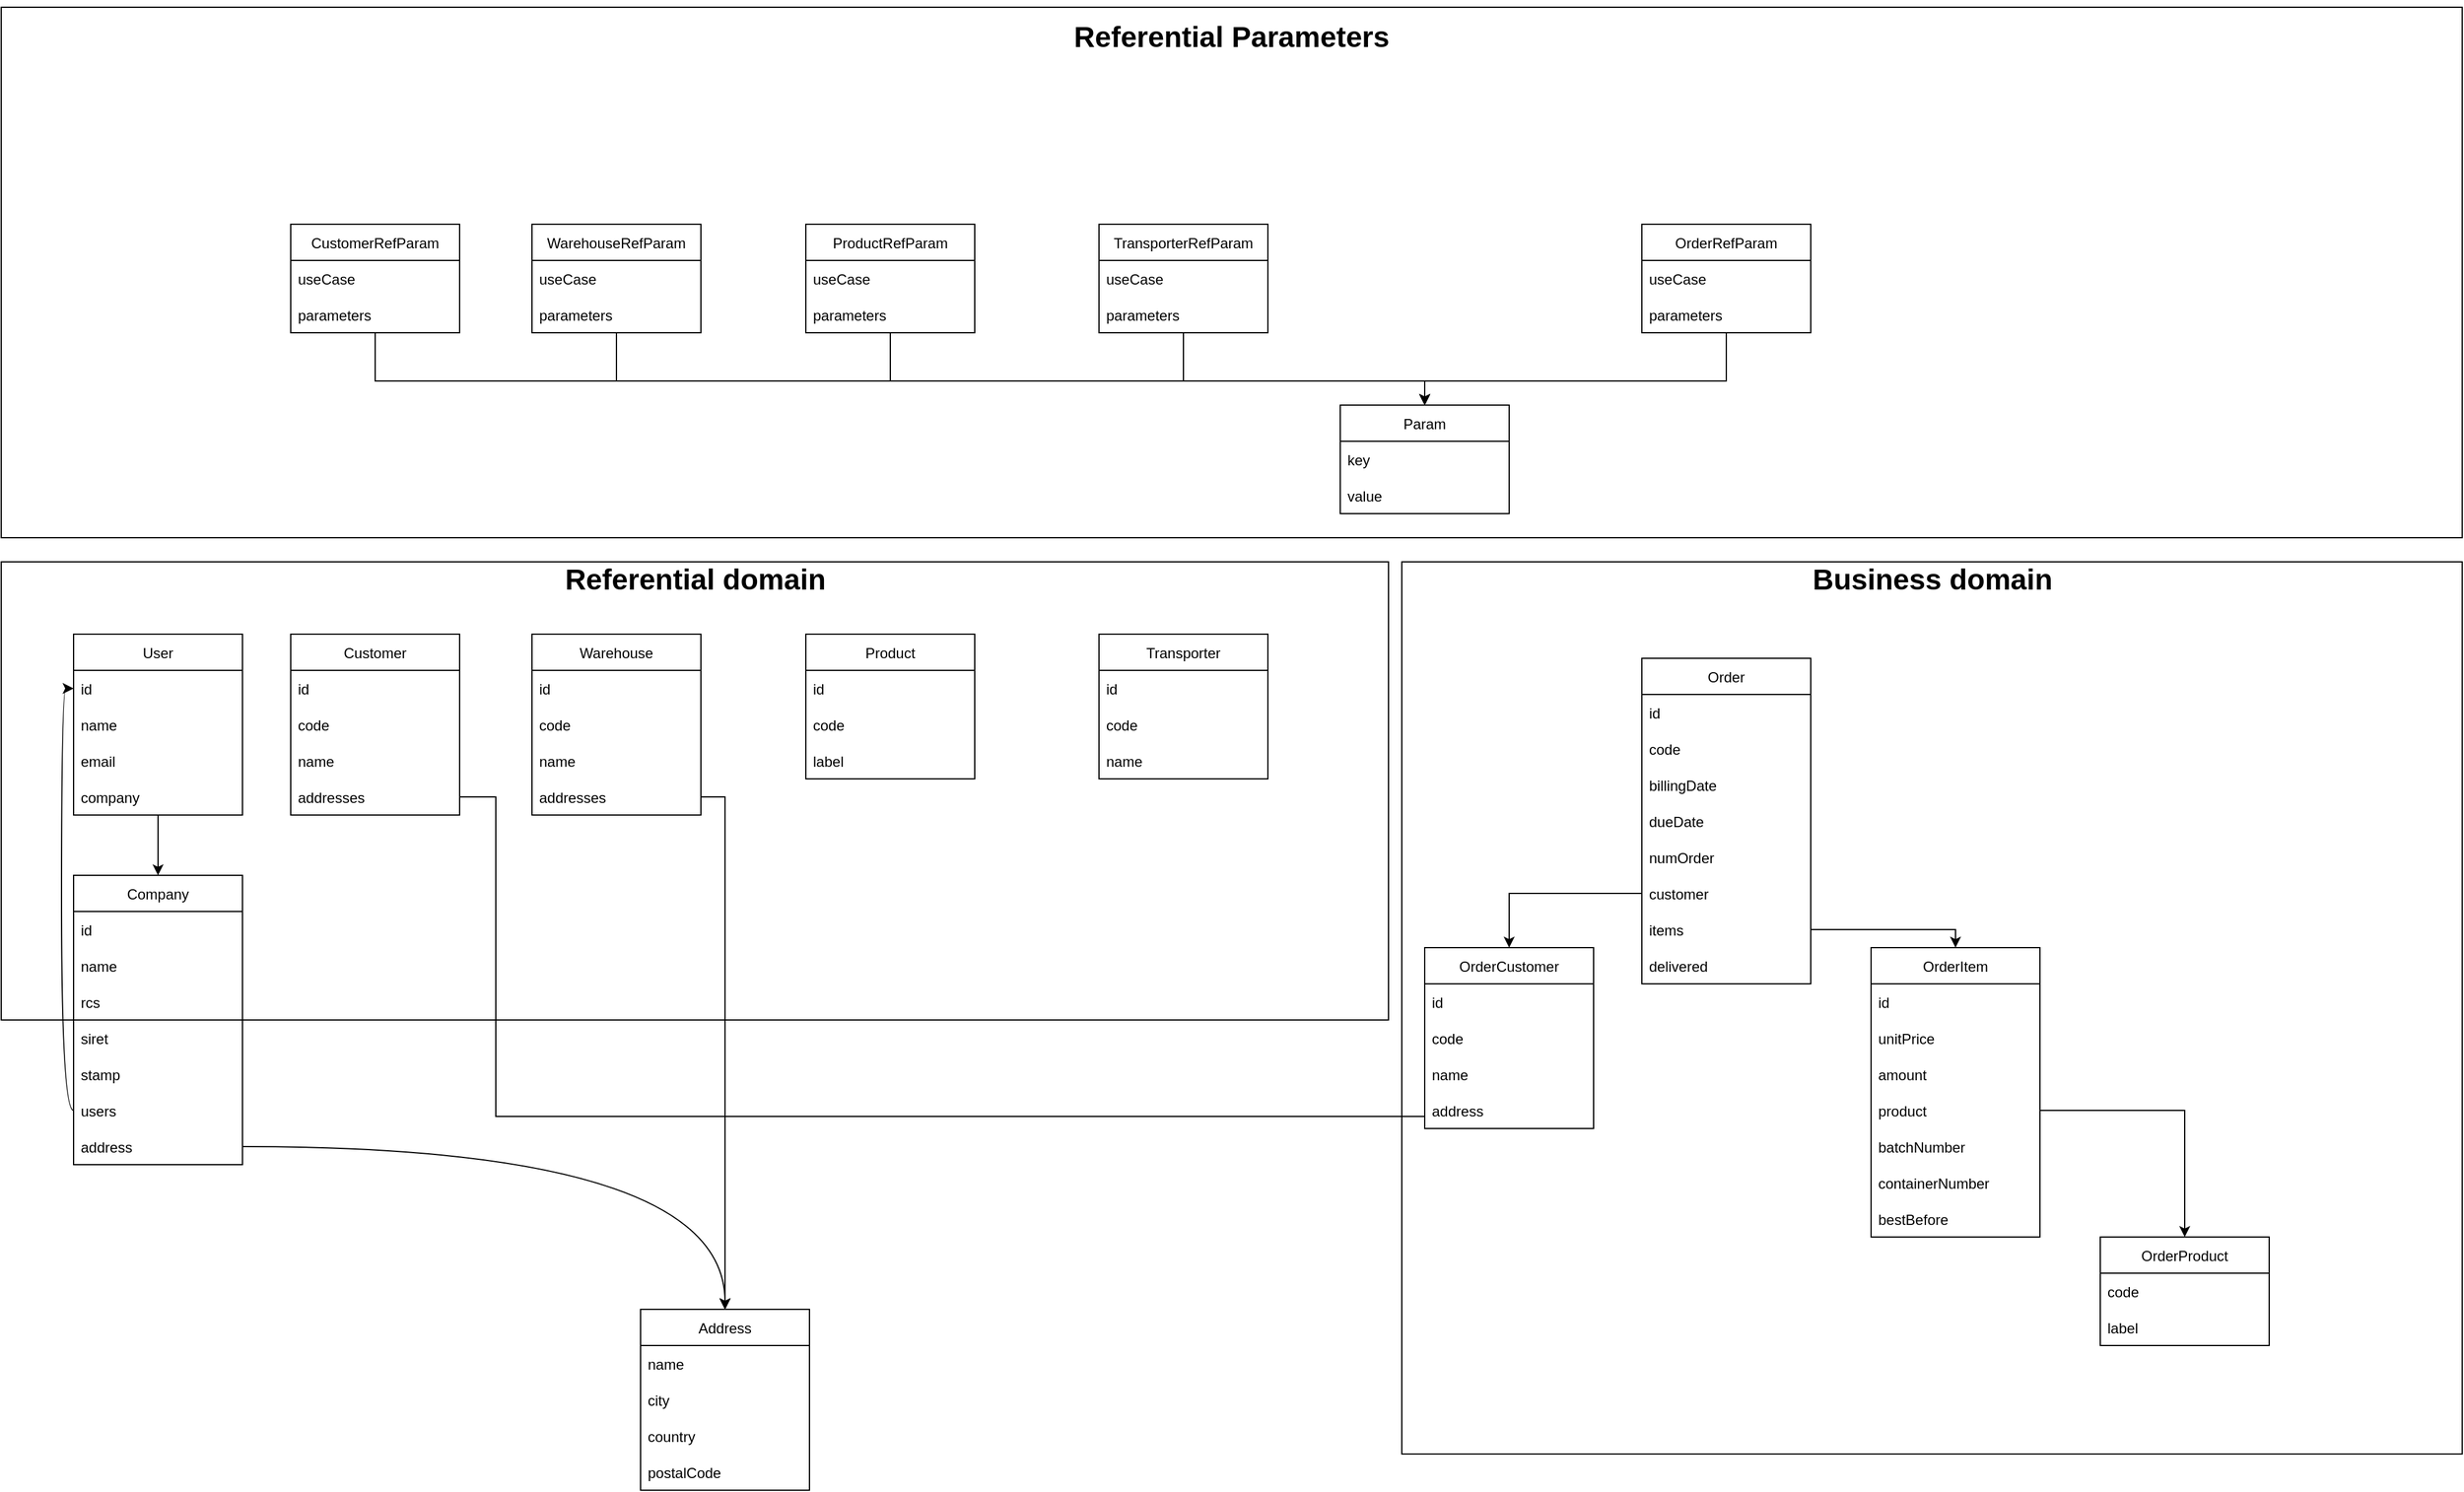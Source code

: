 <mxfile>
    <diagram id="zIJXDic_7pbI6WuCatVt" name="global">
        <mxGraphModel dx="408" dy="1457" grid="1" gridSize="10" guides="1" tooltips="1" connect="1" arrows="1" fold="1" page="1" pageScale="1" pageWidth="827" pageHeight="1169" math="0" shadow="0">
            <root>
                <mxCell id="0"/>
                <mxCell id="1" parent="0"/>
                <mxCell id="FekapkJTgTuccIwCV4Fr-48" value="" style="rounded=0;whiteSpace=wrap;html=1;" parent="1" vertex="1">
                    <mxGeometry x="1181" y="-20" width="879" height="740" as="geometry"/>
                </mxCell>
                <mxCell id="FekapkJTgTuccIwCV4Fr-46" value="" style="rounded=0;whiteSpace=wrap;html=1;" parent="1" vertex="1">
                    <mxGeometry x="20" y="-20" width="1150" height="380" as="geometry"/>
                </mxCell>
                <mxCell id="2" value="User" style="swimlane;fontStyle=0;childLayout=stackLayout;horizontal=1;startSize=30;horizontalStack=0;resizeParent=1;resizeParentMax=0;resizeLast=0;collapsible=1;marginBottom=0;" parent="1" vertex="1">
                    <mxGeometry x="80" y="40" width="140" height="150" as="geometry"/>
                </mxCell>
                <mxCell id="3" value="id" style="text;strokeColor=none;fillColor=none;align=left;verticalAlign=middle;spacingLeft=4;spacingRight=4;overflow=hidden;points=[[0,0.5],[1,0.5]];portConstraint=eastwest;rotatable=0;" parent="2" vertex="1">
                    <mxGeometry y="30" width="140" height="30" as="geometry"/>
                </mxCell>
                <mxCell id="4" value="name" style="text;strokeColor=none;fillColor=none;align=left;verticalAlign=middle;spacingLeft=4;spacingRight=4;overflow=hidden;points=[[0,0.5],[1,0.5]];portConstraint=eastwest;rotatable=0;" parent="2" vertex="1">
                    <mxGeometry y="60" width="140" height="30" as="geometry"/>
                </mxCell>
                <mxCell id="46" value="email" style="text;strokeColor=none;fillColor=none;align=left;verticalAlign=middle;spacingLeft=4;spacingRight=4;overflow=hidden;points=[[0,0.5],[1,0.5]];portConstraint=eastwest;rotatable=0;" vertex="1" parent="2">
                    <mxGeometry y="90" width="140" height="30" as="geometry"/>
                </mxCell>
                <mxCell id="yHaMzIFjMYk7fqGFYhka-45" value="company" style="text;strokeColor=none;fillColor=none;align=left;verticalAlign=middle;spacingLeft=4;spacingRight=4;overflow=hidden;points=[[0,0.5],[1,0.5]];portConstraint=eastwest;rotatable=0;" parent="2" vertex="1">
                    <mxGeometry y="120" width="140" height="30" as="geometry"/>
                </mxCell>
                <mxCell id="14" value="Product" style="swimlane;fontStyle=0;childLayout=stackLayout;horizontal=1;startSize=30;horizontalStack=0;resizeParent=1;resizeParentMax=0;resizeLast=0;collapsible=1;marginBottom=0;" parent="1" vertex="1">
                    <mxGeometry x="687" y="40" width="140" height="120" as="geometry"/>
                </mxCell>
                <mxCell id="15" value="id" style="text;strokeColor=none;fillColor=none;align=left;verticalAlign=middle;spacingLeft=4;spacingRight=4;overflow=hidden;points=[[0,0.5],[1,0.5]];portConstraint=eastwest;rotatable=0;" parent="14" vertex="1">
                    <mxGeometry y="30" width="140" height="30" as="geometry"/>
                </mxCell>
                <mxCell id="16" value="code" style="text;strokeColor=none;fillColor=none;align=left;verticalAlign=middle;spacingLeft=4;spacingRight=4;overflow=hidden;points=[[0,0.5],[1,0.5]];portConstraint=eastwest;rotatable=0;" parent="14" vertex="1">
                    <mxGeometry y="60" width="140" height="30" as="geometry"/>
                </mxCell>
                <mxCell id="17" value="label" style="text;strokeColor=none;fillColor=none;align=left;verticalAlign=middle;spacingLeft=4;spacingRight=4;overflow=hidden;points=[[0,0.5],[1,0.5]];portConstraint=eastwest;rotatable=0;" parent="14" vertex="1">
                    <mxGeometry y="90" width="140" height="30" as="geometry"/>
                </mxCell>
                <mxCell id="18" value="Transporter" style="swimlane;fontStyle=0;childLayout=stackLayout;horizontal=1;startSize=30;horizontalStack=0;resizeParent=1;resizeParentMax=0;resizeLast=0;collapsible=1;marginBottom=0;" parent="1" vertex="1">
                    <mxGeometry x="930" y="40" width="140" height="120" as="geometry"/>
                </mxCell>
                <mxCell id="19" value="id" style="text;strokeColor=none;fillColor=none;align=left;verticalAlign=middle;spacingLeft=4;spacingRight=4;overflow=hidden;points=[[0,0.5],[1,0.5]];portConstraint=eastwest;rotatable=0;" parent="18" vertex="1">
                    <mxGeometry y="30" width="140" height="30" as="geometry"/>
                </mxCell>
                <mxCell id="20" value="code" style="text;strokeColor=none;fillColor=none;align=left;verticalAlign=middle;spacingLeft=4;spacingRight=4;overflow=hidden;points=[[0,0.5],[1,0.5]];portConstraint=eastwest;rotatable=0;" parent="18" vertex="1">
                    <mxGeometry y="60" width="140" height="30" as="geometry"/>
                </mxCell>
                <mxCell id="21" value="name" style="text;strokeColor=none;fillColor=none;align=left;verticalAlign=middle;spacingLeft=4;spacingRight=4;overflow=hidden;points=[[0,0.5],[1,0.5]];portConstraint=eastwest;rotatable=0;" parent="18" vertex="1">
                    <mxGeometry y="90" width="140" height="30" as="geometry"/>
                </mxCell>
                <mxCell id="41" value="Customer" style="swimlane;fontStyle=0;childLayout=stackLayout;horizontal=1;startSize=30;horizontalStack=0;resizeParent=1;resizeParentMax=0;resizeLast=0;collapsible=1;marginBottom=0;" parent="1" vertex="1">
                    <mxGeometry x="260" y="40" width="140" height="150" as="geometry">
                        <mxRectangle x="260" y="40" width="80" height="30" as="alternateBounds"/>
                    </mxGeometry>
                </mxCell>
                <mxCell id="42" value="id" style="text;strokeColor=none;fillColor=none;align=left;verticalAlign=middle;spacingLeft=4;spacingRight=4;overflow=hidden;points=[[0,0.5],[1,0.5]];portConstraint=eastwest;rotatable=0;" parent="41" vertex="1">
                    <mxGeometry y="30" width="140" height="30" as="geometry"/>
                </mxCell>
                <mxCell id="43" value="code" style="text;strokeColor=none;fillColor=none;align=left;verticalAlign=middle;spacingLeft=4;spacingRight=4;overflow=hidden;points=[[0,0.5],[1,0.5]];portConstraint=eastwest;rotatable=0;" parent="41" vertex="1">
                    <mxGeometry y="60" width="140" height="30" as="geometry"/>
                </mxCell>
                <mxCell id="44" value="name" style="text;strokeColor=none;fillColor=none;align=left;verticalAlign=middle;spacingLeft=4;spacingRight=4;overflow=hidden;points=[[0,0.5],[1,0.5]];portConstraint=eastwest;rotatable=0;" parent="41" vertex="1">
                    <mxGeometry y="90" width="140" height="30" as="geometry"/>
                </mxCell>
                <mxCell id="O4jd8HXLcpEpmjQYieWk-89" value="addresses" style="text;strokeColor=none;fillColor=none;align=left;verticalAlign=middle;spacingLeft=4;spacingRight=4;overflow=hidden;points=[[0,0.5],[1,0.5]];portConstraint=eastwest;rotatable=0;" parent="41" vertex="1">
                    <mxGeometry y="120" width="140" height="30" as="geometry"/>
                </mxCell>
                <mxCell id="oZGbGvlzRXvtE9STDEbq-53" value="Address" style="swimlane;fontStyle=0;childLayout=stackLayout;horizontal=1;startSize=30;horizontalStack=0;resizeParent=1;resizeParentMax=0;resizeLast=0;collapsible=1;marginBottom=0;" parent="1" vertex="1">
                    <mxGeometry x="550" y="600" width="140" height="150" as="geometry"/>
                </mxCell>
                <mxCell id="oZGbGvlzRXvtE9STDEbq-57" value="name" style="text;strokeColor=none;fillColor=none;align=left;verticalAlign=middle;spacingLeft=4;spacingRight=4;overflow=hidden;points=[[0,0.5],[1,0.5]];portConstraint=eastwest;rotatable=0;" parent="oZGbGvlzRXvtE9STDEbq-53" vertex="1">
                    <mxGeometry y="30" width="140" height="30" as="geometry"/>
                </mxCell>
                <mxCell id="oZGbGvlzRXvtE9STDEbq-54" value="city" style="text;strokeColor=none;fillColor=none;align=left;verticalAlign=middle;spacingLeft=4;spacingRight=4;overflow=hidden;points=[[0,0.5],[1,0.5]];portConstraint=eastwest;rotatable=0;" parent="oZGbGvlzRXvtE9STDEbq-53" vertex="1">
                    <mxGeometry y="60" width="140" height="30" as="geometry"/>
                </mxCell>
                <mxCell id="oZGbGvlzRXvtE9STDEbq-55" value="country" style="text;strokeColor=none;fillColor=none;align=left;verticalAlign=middle;spacingLeft=4;spacingRight=4;overflow=hidden;points=[[0,0.5],[1,0.5]];portConstraint=eastwest;rotatable=0;" parent="oZGbGvlzRXvtE9STDEbq-53" vertex="1">
                    <mxGeometry y="90" width="140" height="30" as="geometry"/>
                </mxCell>
                <mxCell id="oZGbGvlzRXvtE9STDEbq-56" value="postalCode" style="text;strokeColor=none;fillColor=none;align=left;verticalAlign=middle;spacingLeft=4;spacingRight=4;overflow=hidden;points=[[0,0.5],[1,0.5]];portConstraint=eastwest;rotatable=0;" parent="oZGbGvlzRXvtE9STDEbq-53" vertex="1">
                    <mxGeometry y="120" width="140" height="30" as="geometry"/>
                </mxCell>
                <mxCell id="O4jd8HXLcpEpmjQYieWk-45" value="OrderItem" style="swimlane;fontStyle=0;childLayout=stackLayout;horizontal=1;startSize=30;horizontalStack=0;resizeParent=1;resizeParentMax=0;resizeLast=0;collapsible=1;marginBottom=0;" parent="1" vertex="1">
                    <mxGeometry x="1570" y="300" width="140" height="240" as="geometry"/>
                </mxCell>
                <mxCell id="O4jd8HXLcpEpmjQYieWk-46" value="id" style="text;strokeColor=none;fillColor=none;align=left;verticalAlign=middle;spacingLeft=4;spacingRight=4;overflow=hidden;points=[[0,0.5],[1,0.5]];portConstraint=eastwest;rotatable=0;" parent="O4jd8HXLcpEpmjQYieWk-45" vertex="1">
                    <mxGeometry y="30" width="140" height="30" as="geometry"/>
                </mxCell>
                <mxCell id="O4jd8HXLcpEpmjQYieWk-47" value="unitPrice" style="text;strokeColor=none;fillColor=none;align=left;verticalAlign=middle;spacingLeft=4;spacingRight=4;overflow=hidden;points=[[0,0.5],[1,0.5]];portConstraint=eastwest;rotatable=0;" parent="O4jd8HXLcpEpmjQYieWk-45" vertex="1">
                    <mxGeometry y="60" width="140" height="30" as="geometry"/>
                </mxCell>
                <mxCell id="O4jd8HXLcpEpmjQYieWk-48" value="amount" style="text;strokeColor=none;fillColor=none;align=left;verticalAlign=middle;spacingLeft=4;spacingRight=4;overflow=hidden;points=[[0,0.5],[1,0.5]];portConstraint=eastwest;rotatable=0;" parent="O4jd8HXLcpEpmjQYieWk-45" vertex="1">
                    <mxGeometry y="90" width="140" height="30" as="geometry"/>
                </mxCell>
                <mxCell id="O4jd8HXLcpEpmjQYieWk-49" value="product" style="text;strokeColor=none;fillColor=none;align=left;verticalAlign=middle;spacingLeft=4;spacingRight=4;overflow=hidden;points=[[0,0.5],[1,0.5]];portConstraint=eastwest;rotatable=0;" parent="O4jd8HXLcpEpmjQYieWk-45" vertex="1">
                    <mxGeometry y="120" width="140" height="30" as="geometry"/>
                </mxCell>
                <mxCell id="O4jd8HXLcpEpmjQYieWk-85" value="batchNumber" style="text;strokeColor=none;fillColor=none;align=left;verticalAlign=middle;spacingLeft=4;spacingRight=4;overflow=hidden;points=[[0,0.5],[1,0.5]];portConstraint=eastwest;rotatable=0;" parent="O4jd8HXLcpEpmjQYieWk-45" vertex="1">
                    <mxGeometry y="150" width="140" height="30" as="geometry"/>
                </mxCell>
                <mxCell id="O4jd8HXLcpEpmjQYieWk-86" value="containerNumber" style="text;strokeColor=none;fillColor=none;align=left;verticalAlign=middle;spacingLeft=4;spacingRight=4;overflow=hidden;points=[[0,0.5],[1,0.5]];portConstraint=eastwest;rotatable=0;" parent="O4jd8HXLcpEpmjQYieWk-45" vertex="1">
                    <mxGeometry y="180" width="140" height="30" as="geometry"/>
                </mxCell>
                <mxCell id="O4jd8HXLcpEpmjQYieWk-80" value="bestBefore" style="text;strokeColor=none;fillColor=none;align=left;verticalAlign=middle;spacingLeft=4;spacingRight=4;overflow=hidden;points=[[0,0.5],[1,0.5]];portConstraint=eastwest;rotatable=0;" parent="O4jd8HXLcpEpmjQYieWk-45" vertex="1">
                    <mxGeometry y="210" width="140" height="30" as="geometry"/>
                </mxCell>
                <mxCell id="O4jd8HXLcpEpmjQYieWk-50" value="OrderProduct" style="swimlane;fontStyle=0;childLayout=stackLayout;horizontal=1;startSize=30;horizontalStack=0;resizeParent=1;resizeParentMax=0;resizeLast=0;collapsible=1;marginBottom=0;" parent="1" vertex="1">
                    <mxGeometry x="1760" y="540" width="140" height="90" as="geometry"/>
                </mxCell>
                <mxCell id="O4jd8HXLcpEpmjQYieWk-51" value="code" style="text;strokeColor=none;fillColor=none;align=left;verticalAlign=middle;spacingLeft=4;spacingRight=4;overflow=hidden;points=[[0,0.5],[1,0.5]];portConstraint=eastwest;rotatable=0;" parent="O4jd8HXLcpEpmjQYieWk-50" vertex="1">
                    <mxGeometry y="30" width="140" height="30" as="geometry"/>
                </mxCell>
                <mxCell id="O4jd8HXLcpEpmjQYieWk-52" value="label" style="text;strokeColor=none;fillColor=none;align=left;verticalAlign=middle;spacingLeft=4;spacingRight=4;overflow=hidden;points=[[0,0.5],[1,0.5]];portConstraint=eastwest;rotatable=0;" parent="O4jd8HXLcpEpmjQYieWk-50" vertex="1">
                    <mxGeometry y="60" width="140" height="30" as="geometry"/>
                </mxCell>
                <mxCell id="O4jd8HXLcpEpmjQYieWk-53" value="OrderCustomer" style="swimlane;fontStyle=0;childLayout=stackLayout;horizontal=1;startSize=30;horizontalStack=0;resizeParent=1;resizeParentMax=0;resizeLast=0;collapsible=1;marginBottom=0;" parent="1" vertex="1">
                    <mxGeometry x="1200" y="300" width="140" height="150" as="geometry"/>
                </mxCell>
                <mxCell id="O4jd8HXLcpEpmjQYieWk-54" value="id" style="text;strokeColor=none;fillColor=none;align=left;verticalAlign=middle;spacingLeft=4;spacingRight=4;overflow=hidden;points=[[0,0.5],[1,0.5]];portConstraint=eastwest;rotatable=0;" parent="O4jd8HXLcpEpmjQYieWk-53" vertex="1">
                    <mxGeometry y="30" width="140" height="30" as="geometry"/>
                </mxCell>
                <mxCell id="O4jd8HXLcpEpmjQYieWk-55" value="code" style="text;strokeColor=none;fillColor=none;align=left;verticalAlign=middle;spacingLeft=4;spacingRight=4;overflow=hidden;points=[[0,0.5],[1,0.5]];portConstraint=eastwest;rotatable=0;" parent="O4jd8HXLcpEpmjQYieWk-53" vertex="1">
                    <mxGeometry y="60" width="140" height="30" as="geometry"/>
                </mxCell>
                <mxCell id="O4jd8HXLcpEpmjQYieWk-56" value="name" style="text;strokeColor=none;fillColor=none;align=left;verticalAlign=middle;spacingLeft=4;spacingRight=4;overflow=hidden;points=[[0,0.5],[1,0.5]];portConstraint=eastwest;rotatable=0;" parent="O4jd8HXLcpEpmjQYieWk-53" vertex="1">
                    <mxGeometry y="90" width="140" height="30" as="geometry"/>
                </mxCell>
                <mxCell id="O4jd8HXLcpEpmjQYieWk-57" value="address" style="text;strokeColor=none;fillColor=none;align=left;verticalAlign=middle;spacingLeft=4;spacingRight=4;overflow=hidden;points=[[0,0.5],[1,0.5]];portConstraint=eastwest;rotatable=0;" parent="O4jd8HXLcpEpmjQYieWk-53" vertex="1">
                    <mxGeometry y="120" width="140" height="30" as="geometry"/>
                </mxCell>
                <mxCell id="O4jd8HXLcpEpmjQYieWk-60" value="Order" style="swimlane;fontStyle=0;childLayout=stackLayout;horizontal=1;startSize=30;horizontalStack=0;resizeParent=1;resizeParentMax=0;resizeLast=0;collapsible=1;marginBottom=0;" parent="1" vertex="1">
                    <mxGeometry x="1380" y="60" width="140" height="270" as="geometry"/>
                </mxCell>
                <mxCell id="O4jd8HXLcpEpmjQYieWk-61" value="id" style="text;strokeColor=none;fillColor=none;align=left;verticalAlign=middle;spacingLeft=4;spacingRight=4;overflow=hidden;points=[[0,0.5],[1,0.5]];portConstraint=eastwest;rotatable=0;" parent="O4jd8HXLcpEpmjQYieWk-60" vertex="1">
                    <mxGeometry y="30" width="140" height="30" as="geometry"/>
                </mxCell>
                <mxCell id="O4jd8HXLcpEpmjQYieWk-62" value="code" style="text;strokeColor=none;fillColor=none;align=left;verticalAlign=middle;spacingLeft=4;spacingRight=4;overflow=hidden;points=[[0,0.5],[1,0.5]];portConstraint=eastwest;rotatable=0;" parent="O4jd8HXLcpEpmjQYieWk-60" vertex="1">
                    <mxGeometry y="60" width="140" height="30" as="geometry"/>
                </mxCell>
                <mxCell id="O4jd8HXLcpEpmjQYieWk-63" value="billingDate" style="text;strokeColor=none;fillColor=none;align=left;verticalAlign=middle;spacingLeft=4;spacingRight=4;overflow=hidden;points=[[0,0.5],[1,0.5]];portConstraint=eastwest;rotatable=0;" parent="O4jd8HXLcpEpmjQYieWk-60" vertex="1">
                    <mxGeometry y="90" width="140" height="30" as="geometry"/>
                </mxCell>
                <mxCell id="O4jd8HXLcpEpmjQYieWk-64" value="dueDate" style="text;strokeColor=none;fillColor=none;align=left;verticalAlign=middle;spacingLeft=4;spacingRight=4;overflow=hidden;points=[[0,0.5],[1,0.5]];portConstraint=eastwest;rotatable=0;" parent="O4jd8HXLcpEpmjQYieWk-60" vertex="1">
                    <mxGeometry y="120" width="140" height="30" as="geometry"/>
                </mxCell>
                <mxCell id="O4jd8HXLcpEpmjQYieWk-74" value="numOrder" style="text;strokeColor=none;fillColor=none;align=left;verticalAlign=middle;spacingLeft=4;spacingRight=4;overflow=hidden;points=[[0,0.5],[1,0.5]];portConstraint=eastwest;rotatable=0;" parent="O4jd8HXLcpEpmjQYieWk-60" vertex="1">
                    <mxGeometry y="150" width="140" height="30" as="geometry"/>
                </mxCell>
                <mxCell id="O4jd8HXLcpEpmjQYieWk-65" value="customer" style="text;strokeColor=none;fillColor=none;align=left;verticalAlign=middle;spacingLeft=4;spacingRight=4;overflow=hidden;points=[[0,0.5],[1,0.5]];portConstraint=eastwest;rotatable=0;" parent="O4jd8HXLcpEpmjQYieWk-60" vertex="1">
                    <mxGeometry y="180" width="140" height="30" as="geometry"/>
                </mxCell>
                <mxCell id="O4jd8HXLcpEpmjQYieWk-66" value="items" style="text;strokeColor=none;fillColor=none;align=left;verticalAlign=middle;spacingLeft=4;spacingRight=4;overflow=hidden;points=[[0,0.5],[1,0.5]];portConstraint=eastwest;rotatable=0;" parent="O4jd8HXLcpEpmjQYieWk-60" vertex="1">
                    <mxGeometry y="210" width="140" height="30" as="geometry"/>
                </mxCell>
                <mxCell id="O4jd8HXLcpEpmjQYieWk-104" value="delivered" style="text;strokeColor=none;fillColor=none;align=left;verticalAlign=middle;spacingLeft=4;spacingRight=4;overflow=hidden;points=[[0,0.5],[1,0.5]];portConstraint=eastwest;rotatable=0;" parent="O4jd8HXLcpEpmjQYieWk-60" vertex="1">
                    <mxGeometry y="240" width="140" height="30" as="geometry"/>
                </mxCell>
                <mxCell id="O4jd8HXLcpEpmjQYieWk-67" style="edgeStyle=orthogonalEdgeStyle;html=1;entryX=0.5;entryY=0;entryDx=0;entryDy=0;rounded=0;exitX=0;exitY=0.5;exitDx=0;exitDy=0;" parent="1" source="O4jd8HXLcpEpmjQYieWk-65" target="O4jd8HXLcpEpmjQYieWk-53" edge="1">
                    <mxGeometry relative="1" as="geometry">
                        <mxPoint x="1200" y="210" as="sourcePoint"/>
                    </mxGeometry>
                </mxCell>
                <mxCell id="O4jd8HXLcpEpmjQYieWk-68" style="edgeStyle=orthogonalEdgeStyle;rounded=0;html=1;exitX=1;exitY=0.5;exitDx=0;exitDy=0;entryX=0.5;entryY=0;entryDx=0;entryDy=0;" parent="1" source="O4jd8HXLcpEpmjQYieWk-66" target="O4jd8HXLcpEpmjQYieWk-45" edge="1">
                    <mxGeometry relative="1" as="geometry"/>
                </mxCell>
                <mxCell id="O4jd8HXLcpEpmjQYieWk-69" style="edgeStyle=orthogonalEdgeStyle;rounded=0;html=1;entryX=0.5;entryY=0;entryDx=0;entryDy=0;" parent="1" source="O4jd8HXLcpEpmjQYieWk-49" target="O4jd8HXLcpEpmjQYieWk-50" edge="1">
                    <mxGeometry relative="1" as="geometry"/>
                </mxCell>
                <mxCell id="O4jd8HXLcpEpmjQYieWk-76" style="edgeStyle=orthogonalEdgeStyle;rounded=0;html=1;entryX=0.5;entryY=0;entryDx=0;entryDy=0;" parent="1" source="O4jd8HXLcpEpmjQYieWk-57" target="oZGbGvlzRXvtE9STDEbq-53" edge="1">
                    <mxGeometry relative="1" as="geometry">
                        <Array as="points">
                            <mxPoint x="1150" y="440"/>
                            <mxPoint x="620" y="440"/>
                        </Array>
                    </mxGeometry>
                </mxCell>
                <mxCell id="O4jd8HXLcpEpmjQYieWk-90" value="Warehouse" style="swimlane;fontStyle=0;childLayout=stackLayout;horizontal=1;startSize=30;horizontalStack=0;resizeParent=1;resizeParentMax=0;resizeLast=0;collapsible=1;marginBottom=0;" parent="1" vertex="1">
                    <mxGeometry x="460" y="40" width="140" height="150" as="geometry"/>
                </mxCell>
                <mxCell id="O4jd8HXLcpEpmjQYieWk-91" value="id" style="text;strokeColor=none;fillColor=none;align=left;verticalAlign=middle;spacingLeft=4;spacingRight=4;overflow=hidden;points=[[0,0.5],[1,0.5]];portConstraint=eastwest;rotatable=0;" parent="O4jd8HXLcpEpmjQYieWk-90" vertex="1">
                    <mxGeometry y="30" width="140" height="30" as="geometry"/>
                </mxCell>
                <mxCell id="O4jd8HXLcpEpmjQYieWk-96" value="code" style="text;strokeColor=none;fillColor=none;align=left;verticalAlign=middle;spacingLeft=4;spacingRight=4;overflow=hidden;points=[[0,0.5],[1,0.5]];portConstraint=eastwest;rotatable=0;" parent="O4jd8HXLcpEpmjQYieWk-90" vertex="1">
                    <mxGeometry y="60" width="140" height="30" as="geometry"/>
                </mxCell>
                <mxCell id="O4jd8HXLcpEpmjQYieWk-93" value="name" style="text;strokeColor=none;fillColor=none;align=left;verticalAlign=middle;spacingLeft=4;spacingRight=4;overflow=hidden;points=[[0,0.5],[1,0.5]];portConstraint=eastwest;rotatable=0;" parent="O4jd8HXLcpEpmjQYieWk-90" vertex="1">
                    <mxGeometry y="90" width="140" height="30" as="geometry"/>
                </mxCell>
                <mxCell id="O4jd8HXLcpEpmjQYieWk-92" value="addresses" style="text;strokeColor=none;fillColor=none;align=left;verticalAlign=middle;spacingLeft=4;spacingRight=4;overflow=hidden;points=[[0,0.5],[1,0.5]];portConstraint=eastwest;rotatable=0;" parent="O4jd8HXLcpEpmjQYieWk-90" vertex="1">
                    <mxGeometry y="120" width="140" height="30" as="geometry"/>
                </mxCell>
                <mxCell id="O4jd8HXLcpEpmjQYieWk-97" style="edgeStyle=orthogonalEdgeStyle;rounded=0;html=1;entryX=0.5;entryY=0;entryDx=0;entryDy=0;" parent="1" source="O4jd8HXLcpEpmjQYieWk-92" target="oZGbGvlzRXvtE9STDEbq-53" edge="1">
                    <mxGeometry relative="1" as="geometry"/>
                </mxCell>
                <mxCell id="O4jd8HXLcpEpmjQYieWk-98" style="edgeStyle=orthogonalEdgeStyle;rounded=0;html=1;entryX=0.5;entryY=0;entryDx=0;entryDy=0;" parent="1" source="O4jd8HXLcpEpmjQYieWk-89" target="oZGbGvlzRXvtE9STDEbq-53" edge="1">
                    <mxGeometry relative="1" as="geometry">
                        <Array as="points">
                            <mxPoint x="430" y="175"/>
                            <mxPoint x="430" y="440"/>
                            <mxPoint x="620" y="440"/>
                        </Array>
                    </mxGeometry>
                </mxCell>
                <mxCell id="FekapkJTgTuccIwCV4Fr-47" value="&lt;h1&gt;&lt;b&gt;Referential domain&lt;/b&gt;&lt;/h1&gt;" style="text;html=1;strokeColor=none;fillColor=none;align=center;verticalAlign=middle;whiteSpace=wrap;rounded=0;" parent="1" vertex="1">
                    <mxGeometry x="397.5" y="-20" width="395" height="30" as="geometry"/>
                </mxCell>
                <mxCell id="FekapkJTgTuccIwCV4Fr-49" value="&lt;h1&gt;Business domain&lt;/h1&gt;" style="text;html=1;strokeColor=none;fillColor=none;align=center;verticalAlign=middle;whiteSpace=wrap;rounded=0;" parent="1" vertex="1">
                    <mxGeometry x="1495.5" y="-20" width="250" height="30" as="geometry"/>
                </mxCell>
                <mxCell id="FekapkJTgTuccIwCV4Fr-50" value="" style="rounded=0;whiteSpace=wrap;html=1;" parent="1" vertex="1">
                    <mxGeometry x="20" y="-480" width="2040" height="440" as="geometry"/>
                </mxCell>
                <mxCell id="FekapkJTgTuccIwCV4Fr-51" value="&lt;h1&gt;Referential Parameters&lt;/h1&gt;" style="text;html=1;strokeColor=none;fillColor=none;align=center;verticalAlign=middle;whiteSpace=wrap;rounded=0;" parent="1" vertex="1">
                    <mxGeometry x="745" y="-470" width="590" height="30" as="geometry"/>
                </mxCell>
                <mxCell id="FekapkJTgTuccIwCV4Fr-52" value="CustomerRefParam" style="swimlane;fontStyle=0;childLayout=stackLayout;horizontal=1;startSize=30;horizontalStack=0;resizeParent=1;resizeParentMax=0;resizeLast=0;collapsible=1;marginBottom=0;" parent="1" vertex="1">
                    <mxGeometry x="260" y="-300" width="140" height="90" as="geometry"/>
                </mxCell>
                <mxCell id="FekapkJTgTuccIwCV4Fr-53" value="useCase" style="text;strokeColor=none;fillColor=none;align=left;verticalAlign=middle;spacingLeft=4;spacingRight=4;overflow=hidden;points=[[0,0.5],[1,0.5]];portConstraint=eastwest;rotatable=0;" parent="FekapkJTgTuccIwCV4Fr-52" vertex="1">
                    <mxGeometry y="30" width="140" height="30" as="geometry"/>
                </mxCell>
                <mxCell id="FekapkJTgTuccIwCV4Fr-54" value="parameters" style="text;strokeColor=none;fillColor=none;align=left;verticalAlign=middle;spacingLeft=4;spacingRight=4;overflow=hidden;points=[[0,0.5],[1,0.5]];portConstraint=eastwest;rotatable=0;" parent="FekapkJTgTuccIwCV4Fr-52" vertex="1">
                    <mxGeometry y="60" width="140" height="30" as="geometry"/>
                </mxCell>
                <mxCell id="FekapkJTgTuccIwCV4Fr-56" value="WarehouseRefParam" style="swimlane;fontStyle=0;childLayout=stackLayout;horizontal=1;startSize=30;horizontalStack=0;resizeParent=1;resizeParentMax=0;resizeLast=0;collapsible=1;marginBottom=0;" parent="1" vertex="1">
                    <mxGeometry x="460" y="-300" width="140" height="90" as="geometry"/>
                </mxCell>
                <mxCell id="FekapkJTgTuccIwCV4Fr-57" value="useCase" style="text;strokeColor=none;fillColor=none;align=left;verticalAlign=middle;spacingLeft=4;spacingRight=4;overflow=hidden;points=[[0,0.5],[1,0.5]];portConstraint=eastwest;rotatable=0;" parent="FekapkJTgTuccIwCV4Fr-56" vertex="1">
                    <mxGeometry y="30" width="140" height="30" as="geometry"/>
                </mxCell>
                <mxCell id="FekapkJTgTuccIwCV4Fr-58" value="parameters" style="text;strokeColor=none;fillColor=none;align=left;verticalAlign=middle;spacingLeft=4;spacingRight=4;overflow=hidden;points=[[0,0.5],[1,0.5]];portConstraint=eastwest;rotatable=0;" parent="FekapkJTgTuccIwCV4Fr-56" vertex="1">
                    <mxGeometry y="60" width="140" height="30" as="geometry"/>
                </mxCell>
                <mxCell id="FekapkJTgTuccIwCV4Fr-59" value="ProductRefParam" style="swimlane;fontStyle=0;childLayout=stackLayout;horizontal=1;startSize=30;horizontalStack=0;resizeParent=1;resizeParentMax=0;resizeLast=0;collapsible=1;marginBottom=0;" parent="1" vertex="1">
                    <mxGeometry x="687" y="-300" width="140" height="90" as="geometry"/>
                </mxCell>
                <mxCell id="FekapkJTgTuccIwCV4Fr-60" value="useCase" style="text;strokeColor=none;fillColor=none;align=left;verticalAlign=middle;spacingLeft=4;spacingRight=4;overflow=hidden;points=[[0,0.5],[1,0.5]];portConstraint=eastwest;rotatable=0;" parent="FekapkJTgTuccIwCV4Fr-59" vertex="1">
                    <mxGeometry y="30" width="140" height="30" as="geometry"/>
                </mxCell>
                <mxCell id="FekapkJTgTuccIwCV4Fr-61" value="parameters" style="text;strokeColor=none;fillColor=none;align=left;verticalAlign=middle;spacingLeft=4;spacingRight=4;overflow=hidden;points=[[0,0.5],[1,0.5]];portConstraint=eastwest;rotatable=0;" parent="FekapkJTgTuccIwCV4Fr-59" vertex="1">
                    <mxGeometry y="60" width="140" height="30" as="geometry"/>
                </mxCell>
                <mxCell id="FekapkJTgTuccIwCV4Fr-62" value="TransporterRefParam" style="swimlane;fontStyle=0;childLayout=stackLayout;horizontal=1;startSize=30;horizontalStack=0;resizeParent=1;resizeParentMax=0;resizeLast=0;collapsible=1;marginBottom=0;" parent="1" vertex="1">
                    <mxGeometry x="930" y="-300" width="140" height="90" as="geometry"/>
                </mxCell>
                <mxCell id="FekapkJTgTuccIwCV4Fr-63" value="useCase" style="text;strokeColor=none;fillColor=none;align=left;verticalAlign=middle;spacingLeft=4;spacingRight=4;overflow=hidden;points=[[0,0.5],[1,0.5]];portConstraint=eastwest;rotatable=0;" parent="FekapkJTgTuccIwCV4Fr-62" vertex="1">
                    <mxGeometry y="30" width="140" height="30" as="geometry"/>
                </mxCell>
                <mxCell id="FekapkJTgTuccIwCV4Fr-64" value="parameters" style="text;strokeColor=none;fillColor=none;align=left;verticalAlign=middle;spacingLeft=4;spacingRight=4;overflow=hidden;points=[[0,0.5],[1,0.5]];portConstraint=eastwest;rotatable=0;" parent="FekapkJTgTuccIwCV4Fr-62" vertex="1">
                    <mxGeometry y="60" width="140" height="30" as="geometry"/>
                </mxCell>
                <mxCell id="FekapkJTgTuccIwCV4Fr-65" value="OrderRefParam" style="swimlane;fontStyle=0;childLayout=stackLayout;horizontal=1;startSize=30;horizontalStack=0;resizeParent=1;resizeParentMax=0;resizeLast=0;collapsible=1;marginBottom=0;" parent="1" vertex="1">
                    <mxGeometry x="1380" y="-300" width="140" height="90" as="geometry"/>
                </mxCell>
                <mxCell id="FekapkJTgTuccIwCV4Fr-66" value="useCase" style="text;strokeColor=none;fillColor=none;align=left;verticalAlign=middle;spacingLeft=4;spacingRight=4;overflow=hidden;points=[[0,0.5],[1,0.5]];portConstraint=eastwest;rotatable=0;" parent="FekapkJTgTuccIwCV4Fr-65" vertex="1">
                    <mxGeometry y="30" width="140" height="30" as="geometry"/>
                </mxCell>
                <mxCell id="FekapkJTgTuccIwCV4Fr-67" value="parameters" style="text;strokeColor=none;fillColor=none;align=left;verticalAlign=middle;spacingLeft=4;spacingRight=4;overflow=hidden;points=[[0,0.5],[1,0.5]];portConstraint=eastwest;rotatable=0;" parent="FekapkJTgTuccIwCV4Fr-65" vertex="1">
                    <mxGeometry y="60" width="140" height="30" as="geometry"/>
                </mxCell>
                <mxCell id="FekapkJTgTuccIwCV4Fr-71" value="Param" style="swimlane;fontStyle=0;childLayout=stackLayout;horizontal=1;startSize=30;horizontalStack=0;resizeParent=1;resizeParentMax=0;resizeLast=0;collapsible=1;marginBottom=0;" parent="1" vertex="1">
                    <mxGeometry x="1130" y="-150" width="140" height="90" as="geometry"/>
                </mxCell>
                <mxCell id="FekapkJTgTuccIwCV4Fr-72" value="key" style="text;strokeColor=none;fillColor=none;align=left;verticalAlign=middle;spacingLeft=4;spacingRight=4;overflow=hidden;points=[[0,0.5],[1,0.5]];portConstraint=eastwest;rotatable=0;" parent="FekapkJTgTuccIwCV4Fr-71" vertex="1">
                    <mxGeometry y="30" width="140" height="30" as="geometry"/>
                </mxCell>
                <mxCell id="FekapkJTgTuccIwCV4Fr-73" value="value" style="text;strokeColor=none;fillColor=none;align=left;verticalAlign=middle;spacingLeft=4;spacingRight=4;overflow=hidden;points=[[0,0.5],[1,0.5]];portConstraint=eastwest;rotatable=0;" parent="FekapkJTgTuccIwCV4Fr-71" vertex="1">
                    <mxGeometry y="60" width="140" height="30" as="geometry"/>
                </mxCell>
                <mxCell id="FekapkJTgTuccIwCV4Fr-75" style="edgeStyle=orthogonalEdgeStyle;rounded=0;html=1;entryX=0.5;entryY=0;entryDx=0;entryDy=0;" parent="1" source="FekapkJTgTuccIwCV4Fr-54" target="FekapkJTgTuccIwCV4Fr-71" edge="1">
                    <mxGeometry relative="1" as="geometry">
                        <Array as="points">
                            <mxPoint x="330" y="-170"/>
                            <mxPoint x="1200" y="-170"/>
                        </Array>
                    </mxGeometry>
                </mxCell>
                <mxCell id="FekapkJTgTuccIwCV4Fr-76" style="edgeStyle=orthogonalEdgeStyle;rounded=0;html=1;entryX=0.5;entryY=0;entryDx=0;entryDy=0;" parent="1" source="FekapkJTgTuccIwCV4Fr-58" target="FekapkJTgTuccIwCV4Fr-71" edge="1">
                    <mxGeometry relative="1" as="geometry">
                        <mxPoint x="130" y="-150" as="targetPoint"/>
                        <Array as="points">
                            <mxPoint x="530" y="-170"/>
                            <mxPoint x="1200" y="-170"/>
                        </Array>
                    </mxGeometry>
                </mxCell>
                <mxCell id="FekapkJTgTuccIwCV4Fr-77" style="edgeStyle=orthogonalEdgeStyle;rounded=0;html=1;entryX=0.5;entryY=0;entryDx=0;entryDy=0;" parent="1" source="FekapkJTgTuccIwCV4Fr-61" target="FekapkJTgTuccIwCV4Fr-71" edge="1">
                    <mxGeometry relative="1" as="geometry">
                        <mxPoint x="130" y="-160" as="targetPoint"/>
                        <Array as="points">
                            <mxPoint x="757" y="-170"/>
                            <mxPoint x="1200" y="-170"/>
                        </Array>
                    </mxGeometry>
                </mxCell>
                <mxCell id="FekapkJTgTuccIwCV4Fr-78" style="edgeStyle=orthogonalEdgeStyle;rounded=0;html=1;entryX=0.5;entryY=0;entryDx=0;entryDy=0;" parent="1" source="FekapkJTgTuccIwCV4Fr-64" target="FekapkJTgTuccIwCV4Fr-71" edge="1">
                    <mxGeometry relative="1" as="geometry">
                        <Array as="points">
                            <mxPoint x="1000" y="-170"/>
                            <mxPoint x="1200" y="-170"/>
                        </Array>
                    </mxGeometry>
                </mxCell>
                <mxCell id="FekapkJTgTuccIwCV4Fr-79" style="edgeStyle=orthogonalEdgeStyle;rounded=0;html=1;entryX=0.5;entryY=0;entryDx=0;entryDy=0;" parent="1" source="FekapkJTgTuccIwCV4Fr-67" target="FekapkJTgTuccIwCV4Fr-71" edge="1">
                    <mxGeometry relative="1" as="geometry">
                        <mxPoint x="140" y="-160" as="targetPoint"/>
                        <Array as="points">
                            <mxPoint x="1450" y="-170"/>
                            <mxPoint x="1200" y="-170"/>
                        </Array>
                    </mxGeometry>
                </mxCell>
                <mxCell id="yHaMzIFjMYk7fqGFYhka-47" value="Company" style="swimlane;fontStyle=0;childLayout=stackLayout;horizontal=1;startSize=30;horizontalStack=0;resizeParent=1;resizeParentMax=0;resizeLast=0;collapsible=1;marginBottom=0;" parent="1" vertex="1">
                    <mxGeometry x="80" y="240" width="140" height="240" as="geometry"/>
                </mxCell>
                <mxCell id="yHaMzIFjMYk7fqGFYhka-48" value="id" style="text;strokeColor=none;fillColor=none;align=left;verticalAlign=middle;spacingLeft=4;spacingRight=4;overflow=hidden;points=[[0,0.5],[1,0.5]];portConstraint=eastwest;rotatable=0;" parent="yHaMzIFjMYk7fqGFYhka-47" vertex="1">
                    <mxGeometry y="30" width="140" height="30" as="geometry"/>
                </mxCell>
                <mxCell id="yHaMzIFjMYk7fqGFYhka-49" value="name" style="text;strokeColor=none;fillColor=none;align=left;verticalAlign=middle;spacingLeft=4;spacingRight=4;overflow=hidden;points=[[0,0.5],[1,0.5]];portConstraint=eastwest;rotatable=0;" parent="yHaMzIFjMYk7fqGFYhka-47" vertex="1">
                    <mxGeometry y="60" width="140" height="30" as="geometry"/>
                </mxCell>
                <mxCell id="yHaMzIFjMYk7fqGFYhka-52" value="rcs" style="text;strokeColor=none;fillColor=none;align=left;verticalAlign=middle;spacingLeft=4;spacingRight=4;overflow=hidden;points=[[0,0.5],[1,0.5]];portConstraint=eastwest;rotatable=0;" parent="yHaMzIFjMYk7fqGFYhka-47" vertex="1">
                    <mxGeometry y="90" width="140" height="30" as="geometry"/>
                </mxCell>
                <mxCell id="45" value="siret" style="text;strokeColor=none;fillColor=none;align=left;verticalAlign=middle;spacingLeft=4;spacingRight=4;overflow=hidden;points=[[0,0.5],[1,0.5]];portConstraint=eastwest;rotatable=0;" vertex="1" parent="yHaMzIFjMYk7fqGFYhka-47">
                    <mxGeometry y="120" width="140" height="30" as="geometry"/>
                </mxCell>
                <mxCell id="yHaMzIFjMYk7fqGFYhka-50" value="stamp" style="text;strokeColor=none;fillColor=none;align=left;verticalAlign=middle;spacingLeft=4;spacingRight=4;overflow=hidden;points=[[0,0.5],[1,0.5]];portConstraint=eastwest;rotatable=0;" parent="yHaMzIFjMYk7fqGFYhka-47" vertex="1">
                    <mxGeometry y="150" width="140" height="30" as="geometry"/>
                </mxCell>
                <mxCell id="47" value="users" style="text;strokeColor=none;fillColor=none;align=left;verticalAlign=middle;spacingLeft=4;spacingRight=4;overflow=hidden;points=[[0,0.5],[1,0.5]];portConstraint=eastwest;rotatable=0;" vertex="1" parent="yHaMzIFjMYk7fqGFYhka-47">
                    <mxGeometry y="180" width="140" height="30" as="geometry"/>
                </mxCell>
                <mxCell id="yHaMzIFjMYk7fqGFYhka-51" value="address" style="text;strokeColor=none;fillColor=none;align=left;verticalAlign=middle;spacingLeft=4;spacingRight=4;overflow=hidden;points=[[0,0.5],[1,0.5]];portConstraint=eastwest;rotatable=0;" parent="yHaMzIFjMYk7fqGFYhka-47" vertex="1">
                    <mxGeometry y="210" width="140" height="30" as="geometry"/>
                </mxCell>
                <mxCell id="yHaMzIFjMYk7fqGFYhka-53" style="edgeStyle=orthogonalEdgeStyle;html=1;entryX=0.5;entryY=0;entryDx=0;entryDy=0;curved=1;" parent="1" source="yHaMzIFjMYk7fqGFYhka-51" target="oZGbGvlzRXvtE9STDEbq-53" edge="1">
                    <mxGeometry relative="1" as="geometry"/>
                </mxCell>
                <mxCell id="48" style="edgeStyle=none;html=1;entryX=0.5;entryY=0;entryDx=0;entryDy=0;" edge="1" parent="1" source="yHaMzIFjMYk7fqGFYhka-45" target="yHaMzIFjMYk7fqGFYhka-47">
                    <mxGeometry relative="1" as="geometry"/>
                </mxCell>
                <mxCell id="49" style="edgeStyle=orthogonalEdgeStyle;html=1;entryX=0;entryY=0.5;entryDx=0;entryDy=0;curved=1;" edge="1" parent="1" source="47" target="3">
                    <mxGeometry relative="1" as="geometry"/>
                </mxCell>
            </root>
        </mxGraphModel>
    </diagram>
    <diagram id="S4rkQpCsgn9Ar2nDRcQ2" name="Orders-service">
        <mxGraphModel dx="567" dy="329" grid="1" gridSize="10" guides="1" tooltips="1" connect="1" arrows="1" fold="1" page="1" pageScale="1" pageWidth="827" pageHeight="1169" math="0" shadow="0">
            <root>
                <mxCell id="SzuSrn-qgNBRKxEUgnNW-0"/>
                <mxCell id="SzuSrn-qgNBRKxEUgnNW-1" parent="SzuSrn-qgNBRKxEUgnNW-0"/>
                <mxCell id="SzuSrn-qgNBRKxEUgnNW-2" value="OrderItem" style="swimlane;fontStyle=0;childLayout=stackLayout;horizontal=1;startSize=30;horizontalStack=0;resizeParent=1;resizeParentMax=0;resizeLast=0;collapsible=1;marginBottom=0;" parent="SzuSrn-qgNBRKxEUgnNW-1" vertex="1">
                    <mxGeometry x="460" y="280" width="140" height="150" as="geometry"/>
                </mxCell>
                <mxCell id="SzuSrn-qgNBRKxEUgnNW-3" value="id" style="text;strokeColor=none;fillColor=none;align=left;verticalAlign=middle;spacingLeft=4;spacingRight=4;overflow=hidden;points=[[0,0.5],[1,0.5]];portConstraint=eastwest;rotatable=0;" parent="SzuSrn-qgNBRKxEUgnNW-2" vertex="1">
                    <mxGeometry y="30" width="140" height="30" as="geometry"/>
                </mxCell>
                <mxCell id="SzuSrn-qgNBRKxEUgnNW-4" value="unitPrice" style="text;strokeColor=none;fillColor=none;align=left;verticalAlign=middle;spacingLeft=4;spacingRight=4;overflow=hidden;points=[[0,0.5],[1,0.5]];portConstraint=eastwest;rotatable=0;" parent="SzuSrn-qgNBRKxEUgnNW-2" vertex="1">
                    <mxGeometry y="60" width="140" height="30" as="geometry"/>
                </mxCell>
                <mxCell id="SzuSrn-qgNBRKxEUgnNW-5" value="amount" style="text;strokeColor=none;fillColor=none;align=left;verticalAlign=middle;spacingLeft=4;spacingRight=4;overflow=hidden;points=[[0,0.5],[1,0.5]];portConstraint=eastwest;rotatable=0;" parent="SzuSrn-qgNBRKxEUgnNW-2" vertex="1">
                    <mxGeometry y="90" width="140" height="30" as="geometry"/>
                </mxCell>
                <mxCell id="SzuSrn-qgNBRKxEUgnNW-6" value="product" style="text;strokeColor=none;fillColor=none;align=left;verticalAlign=middle;spacingLeft=4;spacingRight=4;overflow=hidden;points=[[0,0.5],[1,0.5]];portConstraint=eastwest;rotatable=0;" parent="SzuSrn-qgNBRKxEUgnNW-2" vertex="1">
                    <mxGeometry y="120" width="140" height="30" as="geometry"/>
                </mxCell>
                <mxCell id="SzuSrn-qgNBRKxEUgnNW-7" value="OrderProduct" style="swimlane;fontStyle=0;childLayout=stackLayout;horizontal=1;startSize=30;horizontalStack=0;resizeParent=1;resizeParentMax=0;resizeLast=0;collapsible=1;marginBottom=0;" parent="SzuSrn-qgNBRKxEUgnNW-1" vertex="1">
                    <mxGeometry x="650" y="460" width="140" height="90" as="geometry"/>
                </mxCell>
                <mxCell id="SzuSrn-qgNBRKxEUgnNW-8" value="code" style="text;strokeColor=none;fillColor=none;align=left;verticalAlign=middle;spacingLeft=4;spacingRight=4;overflow=hidden;points=[[0,0.5],[1,0.5]];portConstraint=eastwest;rotatable=0;" parent="SzuSrn-qgNBRKxEUgnNW-7" vertex="1">
                    <mxGeometry y="30" width="140" height="30" as="geometry"/>
                </mxCell>
                <mxCell id="SzuSrn-qgNBRKxEUgnNW-9" value="label" style="text;strokeColor=none;fillColor=none;align=left;verticalAlign=middle;spacingLeft=4;spacingRight=4;overflow=hidden;points=[[0,0.5],[1,0.5]];portConstraint=eastwest;rotatable=0;" parent="SzuSrn-qgNBRKxEUgnNW-7" vertex="1">
                    <mxGeometry y="60" width="140" height="30" as="geometry"/>
                </mxCell>
                <mxCell id="SzuSrn-qgNBRKxEUgnNW-10" value="OrderCustomer" style="swimlane;fontStyle=0;childLayout=stackLayout;horizontal=1;startSize=30;horizontalStack=0;resizeParent=1;resizeParentMax=0;resizeLast=0;collapsible=1;marginBottom=0;" parent="SzuSrn-qgNBRKxEUgnNW-1" vertex="1">
                    <mxGeometry x="60" y="280" width="140" height="210" as="geometry"/>
                </mxCell>
                <mxCell id="SzuSrn-qgNBRKxEUgnNW-11" value="id" style="text;strokeColor=none;fillColor=none;align=left;verticalAlign=middle;spacingLeft=4;spacingRight=4;overflow=hidden;points=[[0,0.5],[1,0.5]];portConstraint=eastwest;rotatable=0;" parent="SzuSrn-qgNBRKxEUgnNW-10" vertex="1">
                    <mxGeometry y="30" width="140" height="30" as="geometry"/>
                </mxCell>
                <mxCell id="SzuSrn-qgNBRKxEUgnNW-12" value="code" style="text;strokeColor=none;fillColor=none;align=left;verticalAlign=middle;spacingLeft=4;spacingRight=4;overflow=hidden;points=[[0,0.5],[1,0.5]];portConstraint=eastwest;rotatable=0;" parent="SzuSrn-qgNBRKxEUgnNW-10" vertex="1">
                    <mxGeometry y="60" width="140" height="30" as="geometry"/>
                </mxCell>
                <mxCell id="SzuSrn-qgNBRKxEUgnNW-13" value="naming" style="text;strokeColor=none;fillColor=none;align=left;verticalAlign=middle;spacingLeft=4;spacingRight=4;overflow=hidden;points=[[0,0.5],[1,0.5]];portConstraint=eastwest;rotatable=0;" parent="SzuSrn-qgNBRKxEUgnNW-10" vertex="1">
                    <mxGeometry y="90" width="140" height="30" as="geometry"/>
                </mxCell>
                <mxCell id="SzuSrn-qgNBRKxEUgnNW-14" value="address" style="text;strokeColor=none;fillColor=none;align=left;verticalAlign=middle;spacingLeft=4;spacingRight=4;overflow=hidden;points=[[0,0.5],[1,0.5]];portConstraint=eastwest;rotatable=0;" parent="SzuSrn-qgNBRKxEUgnNW-10" vertex="1">
                    <mxGeometry y="120" width="140" height="30" as="geometry"/>
                </mxCell>
                <mxCell id="SzuSrn-qgNBRKxEUgnNW-15" value="city" style="text;strokeColor=none;fillColor=none;align=left;verticalAlign=middle;spacingLeft=4;spacingRight=4;overflow=hidden;points=[[0,0.5],[1,0.5]];portConstraint=eastwest;rotatable=0;" parent="SzuSrn-qgNBRKxEUgnNW-10" vertex="1">
                    <mxGeometry y="150" width="140" height="30" as="geometry"/>
                </mxCell>
                <mxCell id="SzuSrn-qgNBRKxEUgnNW-16" value="zipCode" style="text;strokeColor=none;fillColor=none;align=left;verticalAlign=middle;spacingLeft=4;spacingRight=4;overflow=hidden;points=[[0,0.5],[1,0.5]];portConstraint=eastwest;rotatable=0;" parent="SzuSrn-qgNBRKxEUgnNW-10" vertex="1">
                    <mxGeometry y="180" width="140" height="30" as="geometry"/>
                </mxCell>
                <mxCell id="SzuSrn-qgNBRKxEUgnNW-17" value="Order" style="swimlane;fontStyle=0;childLayout=stackLayout;horizontal=1;startSize=30;horizontalStack=0;resizeParent=1;resizeParentMax=0;resizeLast=0;collapsible=1;marginBottom=0;" parent="SzuSrn-qgNBRKxEUgnNW-1" vertex="1">
                    <mxGeometry x="260" y="40" width="140" height="210" as="geometry"/>
                </mxCell>
                <mxCell id="SzuSrn-qgNBRKxEUgnNW-18" value="id" style="text;strokeColor=none;fillColor=none;align=left;verticalAlign=middle;spacingLeft=4;spacingRight=4;overflow=hidden;points=[[0,0.5],[1,0.5]];portConstraint=eastwest;rotatable=0;" parent="SzuSrn-qgNBRKxEUgnNW-17" vertex="1">
                    <mxGeometry y="30" width="140" height="30" as="geometry"/>
                </mxCell>
                <mxCell id="SzuSrn-qgNBRKxEUgnNW-19" value="code" style="text;strokeColor=none;fillColor=none;align=left;verticalAlign=middle;spacingLeft=4;spacingRight=4;overflow=hidden;points=[[0,0.5],[1,0.5]];portConstraint=eastwest;rotatable=0;" parent="SzuSrn-qgNBRKxEUgnNW-17" vertex="1">
                    <mxGeometry y="60" width="140" height="30" as="geometry"/>
                </mxCell>
                <mxCell id="SzuSrn-qgNBRKxEUgnNW-20" value="billingDate" style="text;strokeColor=none;fillColor=none;align=left;verticalAlign=middle;spacingLeft=4;spacingRight=4;overflow=hidden;points=[[0,0.5],[1,0.5]];portConstraint=eastwest;rotatable=0;" parent="SzuSrn-qgNBRKxEUgnNW-17" vertex="1">
                    <mxGeometry y="90" width="140" height="30" as="geometry"/>
                </mxCell>
                <mxCell id="SzuSrn-qgNBRKxEUgnNW-21" value="dueDate" style="text;strokeColor=none;fillColor=none;align=left;verticalAlign=middle;spacingLeft=4;spacingRight=4;overflow=hidden;points=[[0,0.5],[1,0.5]];portConstraint=eastwest;rotatable=0;" parent="SzuSrn-qgNBRKxEUgnNW-17" vertex="1">
                    <mxGeometry y="120" width="140" height="30" as="geometry"/>
                </mxCell>
                <mxCell id="SzuSrn-qgNBRKxEUgnNW-22" value="customer" style="text;strokeColor=none;fillColor=none;align=left;verticalAlign=middle;spacingLeft=4;spacingRight=4;overflow=hidden;points=[[0,0.5],[1,0.5]];portConstraint=eastwest;rotatable=0;" parent="SzuSrn-qgNBRKxEUgnNW-17" vertex="1">
                    <mxGeometry y="150" width="140" height="30" as="geometry"/>
                </mxCell>
                <mxCell id="SzuSrn-qgNBRKxEUgnNW-23" value="items" style="text;strokeColor=none;fillColor=none;align=left;verticalAlign=middle;spacingLeft=4;spacingRight=4;overflow=hidden;points=[[0,0.5],[1,0.5]];portConstraint=eastwest;rotatable=0;" parent="SzuSrn-qgNBRKxEUgnNW-17" vertex="1">
                    <mxGeometry y="180" width="140" height="30" as="geometry"/>
                </mxCell>
                <mxCell id="ojIUDEYHPn2jasQfAYC6-0" style="edgeStyle=orthogonalEdgeStyle;html=1;entryX=0.5;entryY=0;entryDx=0;entryDy=0;rounded=0;exitX=0;exitY=0.5;exitDx=0;exitDy=0;" parent="SzuSrn-qgNBRKxEUgnNW-1" source="SzuSrn-qgNBRKxEUgnNW-22" target="SzuSrn-qgNBRKxEUgnNW-10" edge="1">
                    <mxGeometry relative="1" as="geometry">
                        <mxPoint x="160" y="190" as="sourcePoint"/>
                    </mxGeometry>
                </mxCell>
                <mxCell id="ojIUDEYHPn2jasQfAYC6-1" style="edgeStyle=orthogonalEdgeStyle;rounded=0;html=1;exitX=1;exitY=0.5;exitDx=0;exitDy=0;entryX=0.5;entryY=0;entryDx=0;entryDy=0;" parent="SzuSrn-qgNBRKxEUgnNW-1" source="SzuSrn-qgNBRKxEUgnNW-23" target="SzuSrn-qgNBRKxEUgnNW-2" edge="1">
                    <mxGeometry relative="1" as="geometry"/>
                </mxCell>
                <mxCell id="ojIUDEYHPn2jasQfAYC6-2" style="edgeStyle=orthogonalEdgeStyle;rounded=0;html=1;entryX=0.5;entryY=0;entryDx=0;entryDy=0;" parent="SzuSrn-qgNBRKxEUgnNW-1" source="SzuSrn-qgNBRKxEUgnNW-6" target="SzuSrn-qgNBRKxEUgnNW-7" edge="1">
                    <mxGeometry relative="1" as="geometry"/>
                </mxCell>
            </root>
        </mxGraphModel>
    </diagram>
    <diagram id="qAMQ1iMDlM2-g0O5DGEY" name="OneToMany-Buckets">
        <mxGraphModel dx="479" dy="288" grid="1" gridSize="10" guides="1" tooltips="1" connect="1" arrows="1" fold="1" page="1" pageScale="1" pageWidth="827" pageHeight="1169" math="0" shadow="0">
            <root>
                <mxCell id="n8MHkFCUZT42sWX8IOJy-0"/>
                <mxCell id="n8MHkFCUZT42sWX8IOJy-1" parent="n8MHkFCUZT42sWX8IOJy-0"/>
                <mxCell id="ZxnLrDieWqt8TYg03GVj-0" value="ProductItem" style="swimlane;fontStyle=0;childLayout=stackLayout;horizontal=1;startSize=30;horizontalStack=0;resizeParent=1;resizeParentMax=0;resizeLast=0;collapsible=1;marginBottom=0;" vertex="1" parent="n8MHkFCUZT42sWX8IOJy-1">
                    <mxGeometry x="510" y="220" width="140" height="120" as="geometry"/>
                </mxCell>
                <mxCell id="ZxnLrDieWqt8TYg03GVj-1" value="id" style="text;strokeColor=none;fillColor=none;align=left;verticalAlign=middle;spacingLeft=4;spacingRight=4;overflow=hidden;points=[[0,0.5],[1,0.5]];portConstraint=eastwest;rotatable=0;" vertex="1" parent="ZxnLrDieWqt8TYg03GVj-0">
                    <mxGeometry y="30" width="140" height="30" as="geometry"/>
                </mxCell>
                <mxCell id="ZxnLrDieWqt8TYg03GVj-2" value="code" style="text;strokeColor=none;fillColor=none;align=left;verticalAlign=middle;spacingLeft=4;spacingRight=4;overflow=hidden;points=[[0,0.5],[1,0.5]];portConstraint=eastwest;rotatable=0;" vertex="1" parent="ZxnLrDieWqt8TYg03GVj-0">
                    <mxGeometry y="60" width="140" height="30" as="geometry"/>
                </mxCell>
                <mxCell id="ZxnLrDieWqt8TYg03GVj-3" value="label" style="text;strokeColor=none;fillColor=none;align=left;verticalAlign=middle;spacingLeft=4;spacingRight=4;overflow=hidden;points=[[0,0.5],[1,0.5]];portConstraint=eastwest;rotatable=0;" vertex="1" parent="ZxnLrDieWqt8TYg03GVj-0">
                    <mxGeometry y="90" width="140" height="30" as="geometry"/>
                </mxCell>
                <mxCell id="ZxnLrDieWqt8TYg03GVj-4" value="TransporterItem" style="swimlane;fontStyle=0;childLayout=stackLayout;horizontal=1;startSize=30;horizontalStack=0;resizeParent=1;resizeParentMax=0;resizeLast=0;collapsible=1;marginBottom=0;" vertex="1" parent="n8MHkFCUZT42sWX8IOJy-1">
                    <mxGeometry x="730" y="220" width="140" height="120" as="geometry"/>
                </mxCell>
                <mxCell id="ZxnLrDieWqt8TYg03GVj-5" value="id" style="text;strokeColor=none;fillColor=none;align=left;verticalAlign=middle;spacingLeft=4;spacingRight=4;overflow=hidden;points=[[0,0.5],[1,0.5]];portConstraint=eastwest;rotatable=0;" vertex="1" parent="ZxnLrDieWqt8TYg03GVj-4">
                    <mxGeometry y="30" width="140" height="30" as="geometry"/>
                </mxCell>
                <mxCell id="ZxnLrDieWqt8TYg03GVj-6" value="code" style="text;strokeColor=none;fillColor=none;align=left;verticalAlign=middle;spacingLeft=4;spacingRight=4;overflow=hidden;points=[[0,0.5],[1,0.5]];portConstraint=eastwest;rotatable=0;" vertex="1" parent="ZxnLrDieWqt8TYg03GVj-4">
                    <mxGeometry y="60" width="140" height="30" as="geometry"/>
                </mxCell>
                <mxCell id="ZxnLrDieWqt8TYg03GVj-7" value="naming" style="text;strokeColor=none;fillColor=none;align=left;verticalAlign=middle;spacingLeft=4;spacingRight=4;overflow=hidden;points=[[0,0.5],[1,0.5]];portConstraint=eastwest;rotatable=0;" vertex="1" parent="ZxnLrDieWqt8TYg03GVj-4">
                    <mxGeometry y="90" width="140" height="30" as="geometry"/>
                </mxCell>
                <mxCell id="ZxnLrDieWqt8TYg03GVj-8" value="CustomerItem" style="swimlane;fontStyle=0;childLayout=stackLayout;horizontal=1;startSize=30;horizontalStack=0;resizeParent=1;resizeParentMax=0;resizeLast=0;collapsible=1;marginBottom=0;" vertex="1" parent="n8MHkFCUZT42sWX8IOJy-1">
                    <mxGeometry x="70" y="220" width="140" height="180" as="geometry">
                        <mxRectangle x="260" y="40" width="80" height="30" as="alternateBounds"/>
                    </mxGeometry>
                </mxCell>
                <mxCell id="ZxnLrDieWqt8TYg03GVj-9" value="id" style="text;strokeColor=none;fillColor=none;align=left;verticalAlign=middle;spacingLeft=4;spacingRight=4;overflow=hidden;points=[[0,0.5],[1,0.5]];portConstraint=eastwest;rotatable=0;" vertex="1" parent="ZxnLrDieWqt8TYg03GVj-8">
                    <mxGeometry y="30" width="140" height="30" as="geometry"/>
                </mxCell>
                <mxCell id="ZxnLrDieWqt8TYg03GVj-10" value="code" style="text;strokeColor=none;fillColor=none;align=left;verticalAlign=middle;spacingLeft=4;spacingRight=4;overflow=hidden;points=[[0,0.5],[1,0.5]];portConstraint=eastwest;rotatable=0;" vertex="1" parent="ZxnLrDieWqt8TYg03GVj-8">
                    <mxGeometry y="60" width="140" height="30" as="geometry"/>
                </mxCell>
                <mxCell id="ZxnLrDieWqt8TYg03GVj-11" value="name" style="text;strokeColor=none;fillColor=none;align=left;verticalAlign=middle;spacingLeft=4;spacingRight=4;overflow=hidden;points=[[0,0.5],[1,0.5]];portConstraint=eastwest;rotatable=0;" vertex="1" parent="ZxnLrDieWqt8TYg03GVj-8">
                    <mxGeometry y="90" width="140" height="30" as="geometry"/>
                </mxCell>
                <mxCell id="ZxnLrDieWqt8TYg03GVj-12" value="deliveryAddress" style="text;strokeColor=none;fillColor=none;align=left;verticalAlign=middle;spacingLeft=4;spacingRight=4;overflow=hidden;points=[[0,0.5],[1,0.5]];portConstraint=eastwest;rotatable=0;" vertex="1" parent="ZxnLrDieWqt8TYg03GVj-8">
                    <mxGeometry y="120" width="140" height="30" as="geometry"/>
                </mxCell>
                <mxCell id="ZxnLrDieWqt8TYg03GVj-13" value="invoiceAddress" style="text;strokeColor=none;fillColor=none;align=left;verticalAlign=middle;spacingLeft=4;spacingRight=4;overflow=hidden;points=[[0,0.5],[1,0.5]];portConstraint=eastwest;rotatable=0;" vertex="1" parent="ZxnLrDieWqt8TYg03GVj-8">
                    <mxGeometry y="150" width="140" height="30" as="geometry"/>
                </mxCell>
                <mxCell id="ZxnLrDieWqt8TYg03GVj-14" value="WarehouseItem" style="swimlane;fontStyle=0;childLayout=stackLayout;horizontal=1;startSize=30;horizontalStack=0;resizeParent=1;resizeParentMax=0;resizeLast=0;collapsible=1;marginBottom=0;" vertex="1" parent="n8MHkFCUZT42sWX8IOJy-1">
                    <mxGeometry x="290" y="220" width="140" height="150" as="geometry"/>
                </mxCell>
                <mxCell id="ZxnLrDieWqt8TYg03GVj-15" value="id" style="text;strokeColor=none;fillColor=none;align=left;verticalAlign=middle;spacingLeft=4;spacingRight=4;overflow=hidden;points=[[0,0.5],[1,0.5]];portConstraint=eastwest;rotatable=0;" vertex="1" parent="ZxnLrDieWqt8TYg03GVj-14">
                    <mxGeometry y="30" width="140" height="30" as="geometry"/>
                </mxCell>
                <mxCell id="ZxnLrDieWqt8TYg03GVj-16" value="code" style="text;strokeColor=none;fillColor=none;align=left;verticalAlign=middle;spacingLeft=4;spacingRight=4;overflow=hidden;points=[[0,0.5],[1,0.5]];portConstraint=eastwest;rotatable=0;" vertex="1" parent="ZxnLrDieWqt8TYg03GVj-14">
                    <mxGeometry y="60" width="140" height="30" as="geometry"/>
                </mxCell>
                <mxCell id="ZxnLrDieWqt8TYg03GVj-17" value="name" style="text;strokeColor=none;fillColor=none;align=left;verticalAlign=middle;spacingLeft=4;spacingRight=4;overflow=hidden;points=[[0,0.5],[1,0.5]];portConstraint=eastwest;rotatable=0;" vertex="1" parent="ZxnLrDieWqt8TYg03GVj-14">
                    <mxGeometry y="90" width="140" height="30" as="geometry"/>
                </mxCell>
                <mxCell id="ZxnLrDieWqt8TYg03GVj-18" value="address" style="text;strokeColor=none;fillColor=none;align=left;verticalAlign=middle;spacingLeft=4;spacingRight=4;overflow=hidden;points=[[0,0.5],[1,0.5]];portConstraint=eastwest;rotatable=0;" vertex="1" parent="ZxnLrDieWqt8TYg03GVj-14">
                    <mxGeometry y="120" width="140" height="30" as="geometry"/>
                </mxCell>
                <mxCell id="ZxnLrDieWqt8TYg03GVj-19" value="Customer" style="swimlane;fontStyle=0;childLayout=stackLayout;horizontal=1;startSize=30;horizontalStack=0;resizeParent=1;resizeParentMax=0;resizeLast=0;collapsible=1;marginBottom=0;" vertex="1" parent="n8MHkFCUZT42sWX8IOJy-1">
                    <mxGeometry x="70" y="40" width="140" height="120" as="geometry"/>
                </mxCell>
                <mxCell id="ZxnLrDieWqt8TYg03GVj-31" value="id" style="text;strokeColor=none;fillColor=none;align=left;verticalAlign=middle;spacingLeft=4;spacingRight=4;overflow=hidden;points=[[0,0.5],[1,0.5]];portConstraint=eastwest;rotatable=0;" vertex="1" parent="ZxnLrDieWqt8TYg03GVj-19">
                    <mxGeometry y="30" width="140" height="30" as="geometry"/>
                </mxCell>
                <mxCell id="ZxnLrDieWqt8TYg03GVj-20" value="userId" style="text;strokeColor=none;fillColor=none;align=left;verticalAlign=middle;spacingLeft=4;spacingRight=4;overflow=hidden;points=[[0,0.5],[1,0.5]];portConstraint=eastwest;rotatable=0;" vertex="1" parent="ZxnLrDieWqt8TYg03GVj-19">
                    <mxGeometry y="60" width="140" height="30" as="geometry"/>
                </mxCell>
                <mxCell id="ZxnLrDieWqt8TYg03GVj-22" value="items" style="text;strokeColor=none;fillColor=none;align=left;verticalAlign=middle;spacingLeft=4;spacingRight=4;overflow=hidden;points=[[0,0.5],[1,0.5]];portConstraint=eastwest;rotatable=0;" vertex="1" parent="ZxnLrDieWqt8TYg03GVj-19">
                    <mxGeometry y="90" width="140" height="30" as="geometry"/>
                </mxCell>
                <mxCell id="ZxnLrDieWqt8TYg03GVj-23" style="edgeStyle=none;html=1;entryX=0.5;entryY=0;entryDx=0;entryDy=0;" edge="1" parent="n8MHkFCUZT42sWX8IOJy-1" source="ZxnLrDieWqt8TYg03GVj-22" target="ZxnLrDieWqt8TYg03GVj-8">
                    <mxGeometry relative="1" as="geometry"/>
                </mxCell>
                <mxCell id="ZxnLrDieWqt8TYg03GVj-32" style="edgeStyle=none;html=1;" edge="1" parent="n8MHkFCUZT42sWX8IOJy-1" source="ZxnLrDieWqt8TYg03GVj-25" target="ZxnLrDieWqt8TYg03GVj-14">
                    <mxGeometry relative="1" as="geometry"/>
                </mxCell>
                <mxCell id="ZxnLrDieWqt8TYg03GVj-25" value="Warehouse" style="swimlane;fontStyle=0;childLayout=stackLayout;horizontal=1;startSize=30;horizontalStack=0;resizeParent=1;resizeParentMax=0;resizeLast=0;collapsible=1;marginBottom=0;" vertex="1" parent="n8MHkFCUZT42sWX8IOJy-1">
                    <mxGeometry x="290" y="40" width="140" height="120" as="geometry"/>
                </mxCell>
                <mxCell id="ZxnLrDieWqt8TYg03GVj-26" value="id" style="text;strokeColor=none;fillColor=none;align=left;verticalAlign=middle;spacingLeft=4;spacingRight=4;overflow=hidden;points=[[0,0.5],[1,0.5]];portConstraint=eastwest;rotatable=0;" vertex="1" parent="ZxnLrDieWqt8TYg03GVj-25">
                    <mxGeometry y="30" width="140" height="30" as="geometry"/>
                </mxCell>
                <mxCell id="ZxnLrDieWqt8TYg03GVj-27" value="userId" style="text;strokeColor=none;fillColor=none;align=left;verticalAlign=middle;spacingLeft=4;spacingRight=4;overflow=hidden;points=[[0,0.5],[1,0.5]];portConstraint=eastwest;rotatable=0;" vertex="1" parent="ZxnLrDieWqt8TYg03GVj-25">
                    <mxGeometry y="60" width="140" height="30" as="geometry"/>
                </mxCell>
                <mxCell id="ZxnLrDieWqt8TYg03GVj-28" value="items" style="text;strokeColor=none;fillColor=none;align=left;verticalAlign=middle;spacingLeft=4;spacingRight=4;overflow=hidden;points=[[0,0.5],[1,0.5]];portConstraint=eastwest;rotatable=0;" vertex="1" parent="ZxnLrDieWqt8TYg03GVj-25">
                    <mxGeometry y="90" width="140" height="30" as="geometry"/>
                </mxCell>
                <mxCell id="ZxnLrDieWqt8TYg03GVj-37" style="edgeStyle=none;html=1;entryX=0.5;entryY=0;entryDx=0;entryDy=0;" edge="1" parent="n8MHkFCUZT42sWX8IOJy-1" source="ZxnLrDieWqt8TYg03GVj-33" target="ZxnLrDieWqt8TYg03GVj-0">
                    <mxGeometry relative="1" as="geometry"/>
                </mxCell>
                <mxCell id="ZxnLrDieWqt8TYg03GVj-33" value="Product" style="swimlane;fontStyle=0;childLayout=stackLayout;horizontal=1;startSize=30;horizontalStack=0;resizeParent=1;resizeParentMax=0;resizeLast=0;collapsible=1;marginBottom=0;" vertex="1" parent="n8MHkFCUZT42sWX8IOJy-1">
                    <mxGeometry x="510" y="40" width="140" height="120" as="geometry"/>
                </mxCell>
                <mxCell id="ZxnLrDieWqt8TYg03GVj-34" value="id" style="text;strokeColor=none;fillColor=none;align=left;verticalAlign=middle;spacingLeft=4;spacingRight=4;overflow=hidden;points=[[0,0.5],[1,0.5]];portConstraint=eastwest;rotatable=0;" vertex="1" parent="ZxnLrDieWqt8TYg03GVj-33">
                    <mxGeometry y="30" width="140" height="30" as="geometry"/>
                </mxCell>
                <mxCell id="ZxnLrDieWqt8TYg03GVj-35" value="userId" style="text;strokeColor=none;fillColor=none;align=left;verticalAlign=middle;spacingLeft=4;spacingRight=4;overflow=hidden;points=[[0,0.5],[1,0.5]];portConstraint=eastwest;rotatable=0;" vertex="1" parent="ZxnLrDieWqt8TYg03GVj-33">
                    <mxGeometry y="60" width="140" height="30" as="geometry"/>
                </mxCell>
                <mxCell id="ZxnLrDieWqt8TYg03GVj-36" value="items" style="text;strokeColor=none;fillColor=none;align=left;verticalAlign=middle;spacingLeft=4;spacingRight=4;overflow=hidden;points=[[0,0.5],[1,0.5]];portConstraint=eastwest;rotatable=0;" vertex="1" parent="ZxnLrDieWqt8TYg03GVj-33">
                    <mxGeometry y="90" width="140" height="30" as="geometry"/>
                </mxCell>
                <mxCell id="ZxnLrDieWqt8TYg03GVj-42" style="edgeStyle=none;html=1;entryX=0.5;entryY=0;entryDx=0;entryDy=0;" edge="1" parent="n8MHkFCUZT42sWX8IOJy-1" source="ZxnLrDieWqt8TYg03GVj-38" target="ZxnLrDieWqt8TYg03GVj-4">
                    <mxGeometry relative="1" as="geometry"/>
                </mxCell>
                <mxCell id="ZxnLrDieWqt8TYg03GVj-38" value="Transporter" style="swimlane;fontStyle=0;childLayout=stackLayout;horizontal=1;startSize=30;horizontalStack=0;resizeParent=1;resizeParentMax=0;resizeLast=0;collapsible=1;marginBottom=0;" vertex="1" parent="n8MHkFCUZT42sWX8IOJy-1">
                    <mxGeometry x="730" y="40" width="140" height="120" as="geometry"/>
                </mxCell>
                <mxCell id="ZxnLrDieWqt8TYg03GVj-39" value="id" style="text;strokeColor=none;fillColor=none;align=left;verticalAlign=middle;spacingLeft=4;spacingRight=4;overflow=hidden;points=[[0,0.5],[1,0.5]];portConstraint=eastwest;rotatable=0;" vertex="1" parent="ZxnLrDieWqt8TYg03GVj-38">
                    <mxGeometry y="30" width="140" height="30" as="geometry"/>
                </mxCell>
                <mxCell id="ZxnLrDieWqt8TYg03GVj-40" value="userId" style="text;strokeColor=none;fillColor=none;align=left;verticalAlign=middle;spacingLeft=4;spacingRight=4;overflow=hidden;points=[[0,0.5],[1,0.5]];portConstraint=eastwest;rotatable=0;" vertex="1" parent="ZxnLrDieWqt8TYg03GVj-38">
                    <mxGeometry y="60" width="140" height="30" as="geometry"/>
                </mxCell>
                <mxCell id="ZxnLrDieWqt8TYg03GVj-41" value="items" style="text;strokeColor=none;fillColor=none;align=left;verticalAlign=middle;spacingLeft=4;spacingRight=4;overflow=hidden;points=[[0,0.5],[1,0.5]];portConstraint=eastwest;rotatable=0;" vertex="1" parent="ZxnLrDieWqt8TYg03GVj-38">
                    <mxGeometry y="90" width="140" height="30" as="geometry"/>
                </mxCell>
            </root>
        </mxGraphModel>
    </diagram>
    <diagram id="yzRXwIvCD36EoB2O4sqR" name="ManyToMany-Buckets">
        <mxGraphModel dx="-29" dy="480" grid="1" gridSize="10" guides="1" tooltips="1" connect="1" arrows="1" fold="1" page="1" pageScale="1" pageWidth="827" pageHeight="1169" math="0" shadow="0">
            <root>
                <mxCell id="MPS9DT1CXJse57uArqDf-0"/>
                <mxCell id="MPS9DT1CXJse57uArqDf-1" parent="MPS9DT1CXJse57uArqDf-0"/>
                <mxCell id="hImelnYeT0NUEeepE-dR-0" value="OrderItem" style="swimlane;fontStyle=0;childLayout=stackLayout;horizontal=1;startSize=30;horizontalStack=0;resizeParent=1;resizeParentMax=0;resizeLast=0;collapsible=1;marginBottom=0;" vertex="1" parent="MPS9DT1CXJse57uArqDf-1">
                    <mxGeometry x="1570" y="300" width="140" height="240" as="geometry"/>
                </mxCell>
                <mxCell id="hImelnYeT0NUEeepE-dR-1" value="id" style="text;strokeColor=none;fillColor=none;align=left;verticalAlign=middle;spacingLeft=4;spacingRight=4;overflow=hidden;points=[[0,0.5],[1,0.5]];portConstraint=eastwest;rotatable=0;" vertex="1" parent="hImelnYeT0NUEeepE-dR-0">
                    <mxGeometry y="30" width="140" height="30" as="geometry"/>
                </mxCell>
                <mxCell id="hImelnYeT0NUEeepE-dR-2" value="unitPrice" style="text;strokeColor=none;fillColor=none;align=left;verticalAlign=middle;spacingLeft=4;spacingRight=4;overflow=hidden;points=[[0,0.5],[1,0.5]];portConstraint=eastwest;rotatable=0;" vertex="1" parent="hImelnYeT0NUEeepE-dR-0">
                    <mxGeometry y="60" width="140" height="30" as="geometry"/>
                </mxCell>
                <mxCell id="hImelnYeT0NUEeepE-dR-3" value="amount" style="text;strokeColor=none;fillColor=none;align=left;verticalAlign=middle;spacingLeft=4;spacingRight=4;overflow=hidden;points=[[0,0.5],[1,0.5]];portConstraint=eastwest;rotatable=0;" vertex="1" parent="hImelnYeT0NUEeepE-dR-0">
                    <mxGeometry y="90" width="140" height="30" as="geometry"/>
                </mxCell>
                <mxCell id="hImelnYeT0NUEeepE-dR-4" value="product" style="text;strokeColor=none;fillColor=none;align=left;verticalAlign=middle;spacingLeft=4;spacingRight=4;overflow=hidden;points=[[0,0.5],[1,0.5]];portConstraint=eastwest;rotatable=0;" vertex="1" parent="hImelnYeT0NUEeepE-dR-0">
                    <mxGeometry y="120" width="140" height="30" as="geometry"/>
                </mxCell>
                <mxCell id="hImelnYeT0NUEeepE-dR-5" value="batchNumber" style="text;strokeColor=none;fillColor=none;align=left;verticalAlign=middle;spacingLeft=4;spacingRight=4;overflow=hidden;points=[[0,0.5],[1,0.5]];portConstraint=eastwest;rotatable=0;" vertex="1" parent="hImelnYeT0NUEeepE-dR-0">
                    <mxGeometry y="150" width="140" height="30" as="geometry"/>
                </mxCell>
                <mxCell id="hImelnYeT0NUEeepE-dR-6" value="containerNumber" style="text;strokeColor=none;fillColor=none;align=left;verticalAlign=middle;spacingLeft=4;spacingRight=4;overflow=hidden;points=[[0,0.5],[1,0.5]];portConstraint=eastwest;rotatable=0;" vertex="1" parent="hImelnYeT0NUEeepE-dR-0">
                    <mxGeometry y="180" width="140" height="30" as="geometry"/>
                </mxCell>
                <mxCell id="hImelnYeT0NUEeepE-dR-7" value="bestBefore" style="text;strokeColor=none;fillColor=none;align=left;verticalAlign=middle;spacingLeft=4;spacingRight=4;overflow=hidden;points=[[0,0.5],[1,0.5]];portConstraint=eastwest;rotatable=0;" vertex="1" parent="hImelnYeT0NUEeepE-dR-0">
                    <mxGeometry y="210" width="140" height="30" as="geometry"/>
                </mxCell>
                <mxCell id="hImelnYeT0NUEeepE-dR-8" value="OrderProduct" style="swimlane;fontStyle=0;childLayout=stackLayout;horizontal=1;startSize=30;horizontalStack=0;resizeParent=1;resizeParentMax=0;resizeLast=0;collapsible=1;marginBottom=0;" vertex="1" parent="MPS9DT1CXJse57uArqDf-1">
                    <mxGeometry x="1760" y="540" width="140" height="90" as="geometry"/>
                </mxCell>
                <mxCell id="hImelnYeT0NUEeepE-dR-9" value="code" style="text;strokeColor=none;fillColor=none;align=left;verticalAlign=middle;spacingLeft=4;spacingRight=4;overflow=hidden;points=[[0,0.5],[1,0.5]];portConstraint=eastwest;rotatable=0;" vertex="1" parent="hImelnYeT0NUEeepE-dR-8">
                    <mxGeometry y="30" width="140" height="30" as="geometry"/>
                </mxCell>
                <mxCell id="hImelnYeT0NUEeepE-dR-10" value="label" style="text;strokeColor=none;fillColor=none;align=left;verticalAlign=middle;spacingLeft=4;spacingRight=4;overflow=hidden;points=[[0,0.5],[1,0.5]];portConstraint=eastwest;rotatable=0;" vertex="1" parent="hImelnYeT0NUEeepE-dR-8">
                    <mxGeometry y="60" width="140" height="30" as="geometry"/>
                </mxCell>
                <mxCell id="hImelnYeT0NUEeepE-dR-11" value="OrderCustomer" style="swimlane;fontStyle=0;childLayout=stackLayout;horizontal=1;startSize=30;horizontalStack=0;resizeParent=1;resizeParentMax=0;resizeLast=0;collapsible=1;marginBottom=0;" vertex="1" parent="MPS9DT1CXJse57uArqDf-1">
                    <mxGeometry x="1200" y="300" width="140" height="150" as="geometry"/>
                </mxCell>
                <mxCell id="hImelnYeT0NUEeepE-dR-12" value="id" style="text;strokeColor=none;fillColor=none;align=left;verticalAlign=middle;spacingLeft=4;spacingRight=4;overflow=hidden;points=[[0,0.5],[1,0.5]];portConstraint=eastwest;rotatable=0;" vertex="1" parent="hImelnYeT0NUEeepE-dR-11">
                    <mxGeometry y="30" width="140" height="30" as="geometry"/>
                </mxCell>
                <mxCell id="hImelnYeT0NUEeepE-dR-13" value="code" style="text;strokeColor=none;fillColor=none;align=left;verticalAlign=middle;spacingLeft=4;spacingRight=4;overflow=hidden;points=[[0,0.5],[1,0.5]];portConstraint=eastwest;rotatable=0;" vertex="1" parent="hImelnYeT0NUEeepE-dR-11">
                    <mxGeometry y="60" width="140" height="30" as="geometry"/>
                </mxCell>
                <mxCell id="hImelnYeT0NUEeepE-dR-14" value="name" style="text;strokeColor=none;fillColor=none;align=left;verticalAlign=middle;spacingLeft=4;spacingRight=4;overflow=hidden;points=[[0,0.5],[1,0.5]];portConstraint=eastwest;rotatable=0;" vertex="1" parent="hImelnYeT0NUEeepE-dR-11">
                    <mxGeometry y="90" width="140" height="30" as="geometry"/>
                </mxCell>
                <mxCell id="hImelnYeT0NUEeepE-dR-15" value="address" style="text;strokeColor=none;fillColor=none;align=left;verticalAlign=middle;spacingLeft=4;spacingRight=4;overflow=hidden;points=[[0,0.5],[1,0.5]];portConstraint=eastwest;rotatable=0;" vertex="1" parent="hImelnYeT0NUEeepE-dR-11">
                    <mxGeometry y="120" width="140" height="30" as="geometry"/>
                </mxCell>
                <mxCell id="hImelnYeT0NUEeepE-dR-16" value="Order" style="swimlane;fontStyle=0;childLayout=stackLayout;horizontal=1;startSize=30;horizontalStack=0;resizeParent=1;resizeParentMax=0;resizeLast=0;collapsible=1;marginBottom=0;" vertex="1" parent="MPS9DT1CXJse57uArqDf-1">
                    <mxGeometry x="1380" y="60" width="140" height="270" as="geometry"/>
                </mxCell>
                <mxCell id="hImelnYeT0NUEeepE-dR-17" value="id" style="text;strokeColor=none;fillColor=none;align=left;verticalAlign=middle;spacingLeft=4;spacingRight=4;overflow=hidden;points=[[0,0.5],[1,0.5]];portConstraint=eastwest;rotatable=0;" vertex="1" parent="hImelnYeT0NUEeepE-dR-16">
                    <mxGeometry y="30" width="140" height="30" as="geometry"/>
                </mxCell>
                <mxCell id="hImelnYeT0NUEeepE-dR-18" value="code" style="text;strokeColor=none;fillColor=none;align=left;verticalAlign=middle;spacingLeft=4;spacingRight=4;overflow=hidden;points=[[0,0.5],[1,0.5]];portConstraint=eastwest;rotatable=0;" vertex="1" parent="hImelnYeT0NUEeepE-dR-16">
                    <mxGeometry y="60" width="140" height="30" as="geometry"/>
                </mxCell>
                <mxCell id="hImelnYeT0NUEeepE-dR-19" value="billingDate" style="text;strokeColor=none;fillColor=none;align=left;verticalAlign=middle;spacingLeft=4;spacingRight=4;overflow=hidden;points=[[0,0.5],[1,0.5]];portConstraint=eastwest;rotatable=0;" vertex="1" parent="hImelnYeT0NUEeepE-dR-16">
                    <mxGeometry y="90" width="140" height="30" as="geometry"/>
                </mxCell>
                <mxCell id="hImelnYeT0NUEeepE-dR-20" value="dueDate" style="text;strokeColor=none;fillColor=none;align=left;verticalAlign=middle;spacingLeft=4;spacingRight=4;overflow=hidden;points=[[0,0.5],[1,0.5]];portConstraint=eastwest;rotatable=0;" vertex="1" parent="hImelnYeT0NUEeepE-dR-16">
                    <mxGeometry y="120" width="140" height="30" as="geometry"/>
                </mxCell>
                <mxCell id="hImelnYeT0NUEeepE-dR-21" value="numOrder" style="text;strokeColor=none;fillColor=none;align=left;verticalAlign=middle;spacingLeft=4;spacingRight=4;overflow=hidden;points=[[0,0.5],[1,0.5]];portConstraint=eastwest;rotatable=0;" vertex="1" parent="hImelnYeT0NUEeepE-dR-16">
                    <mxGeometry y="150" width="140" height="30" as="geometry"/>
                </mxCell>
                <mxCell id="hImelnYeT0NUEeepE-dR-22" value="customer" style="text;strokeColor=none;fillColor=none;align=left;verticalAlign=middle;spacingLeft=4;spacingRight=4;overflow=hidden;points=[[0,0.5],[1,0.5]];portConstraint=eastwest;rotatable=0;" vertex="1" parent="hImelnYeT0NUEeepE-dR-16">
                    <mxGeometry y="180" width="140" height="30" as="geometry"/>
                </mxCell>
                <mxCell id="hImelnYeT0NUEeepE-dR-23" value="items" style="text;strokeColor=none;fillColor=none;align=left;verticalAlign=middle;spacingLeft=4;spacingRight=4;overflow=hidden;points=[[0,0.5],[1,0.5]];portConstraint=eastwest;rotatable=0;" vertex="1" parent="hImelnYeT0NUEeepE-dR-16">
                    <mxGeometry y="210" width="140" height="30" as="geometry"/>
                </mxCell>
                <mxCell id="hImelnYeT0NUEeepE-dR-24" value="delivered" style="text;strokeColor=none;fillColor=none;align=left;verticalAlign=middle;spacingLeft=4;spacingRight=4;overflow=hidden;points=[[0,0.5],[1,0.5]];portConstraint=eastwest;rotatable=0;" vertex="1" parent="hImelnYeT0NUEeepE-dR-16">
                    <mxGeometry y="240" width="140" height="30" as="geometry"/>
                </mxCell>
                <mxCell id="hImelnYeT0NUEeepE-dR-25" style="edgeStyle=orthogonalEdgeStyle;html=1;entryX=0.5;entryY=0;entryDx=0;entryDy=0;rounded=0;exitX=0;exitY=0.5;exitDx=0;exitDy=0;" edge="1" parent="MPS9DT1CXJse57uArqDf-1" source="hImelnYeT0NUEeepE-dR-22" target="hImelnYeT0NUEeepE-dR-11">
                    <mxGeometry relative="1" as="geometry">
                        <mxPoint x="1200" y="210" as="sourcePoint"/>
                    </mxGeometry>
                </mxCell>
                <mxCell id="hImelnYeT0NUEeepE-dR-26" style="edgeStyle=orthogonalEdgeStyle;rounded=0;html=1;exitX=1;exitY=0.5;exitDx=0;exitDy=0;entryX=0.5;entryY=0;entryDx=0;entryDy=0;" edge="1" parent="MPS9DT1CXJse57uArqDf-1" source="hImelnYeT0NUEeepE-dR-23" target="hImelnYeT0NUEeepE-dR-0">
                    <mxGeometry relative="1" as="geometry"/>
                </mxCell>
                <mxCell id="hImelnYeT0NUEeepE-dR-27" style="edgeStyle=orthogonalEdgeStyle;rounded=0;html=1;entryX=0.5;entryY=0;entryDx=0;entryDy=0;" edge="1" parent="MPS9DT1CXJse57uArqDf-1" source="hImelnYeT0NUEeepE-dR-4" target="hImelnYeT0NUEeepE-dR-8">
                    <mxGeometry relative="1" as="geometry"/>
                </mxCell>
            </root>
        </mxGraphModel>
    </diagram>
</mxfile>